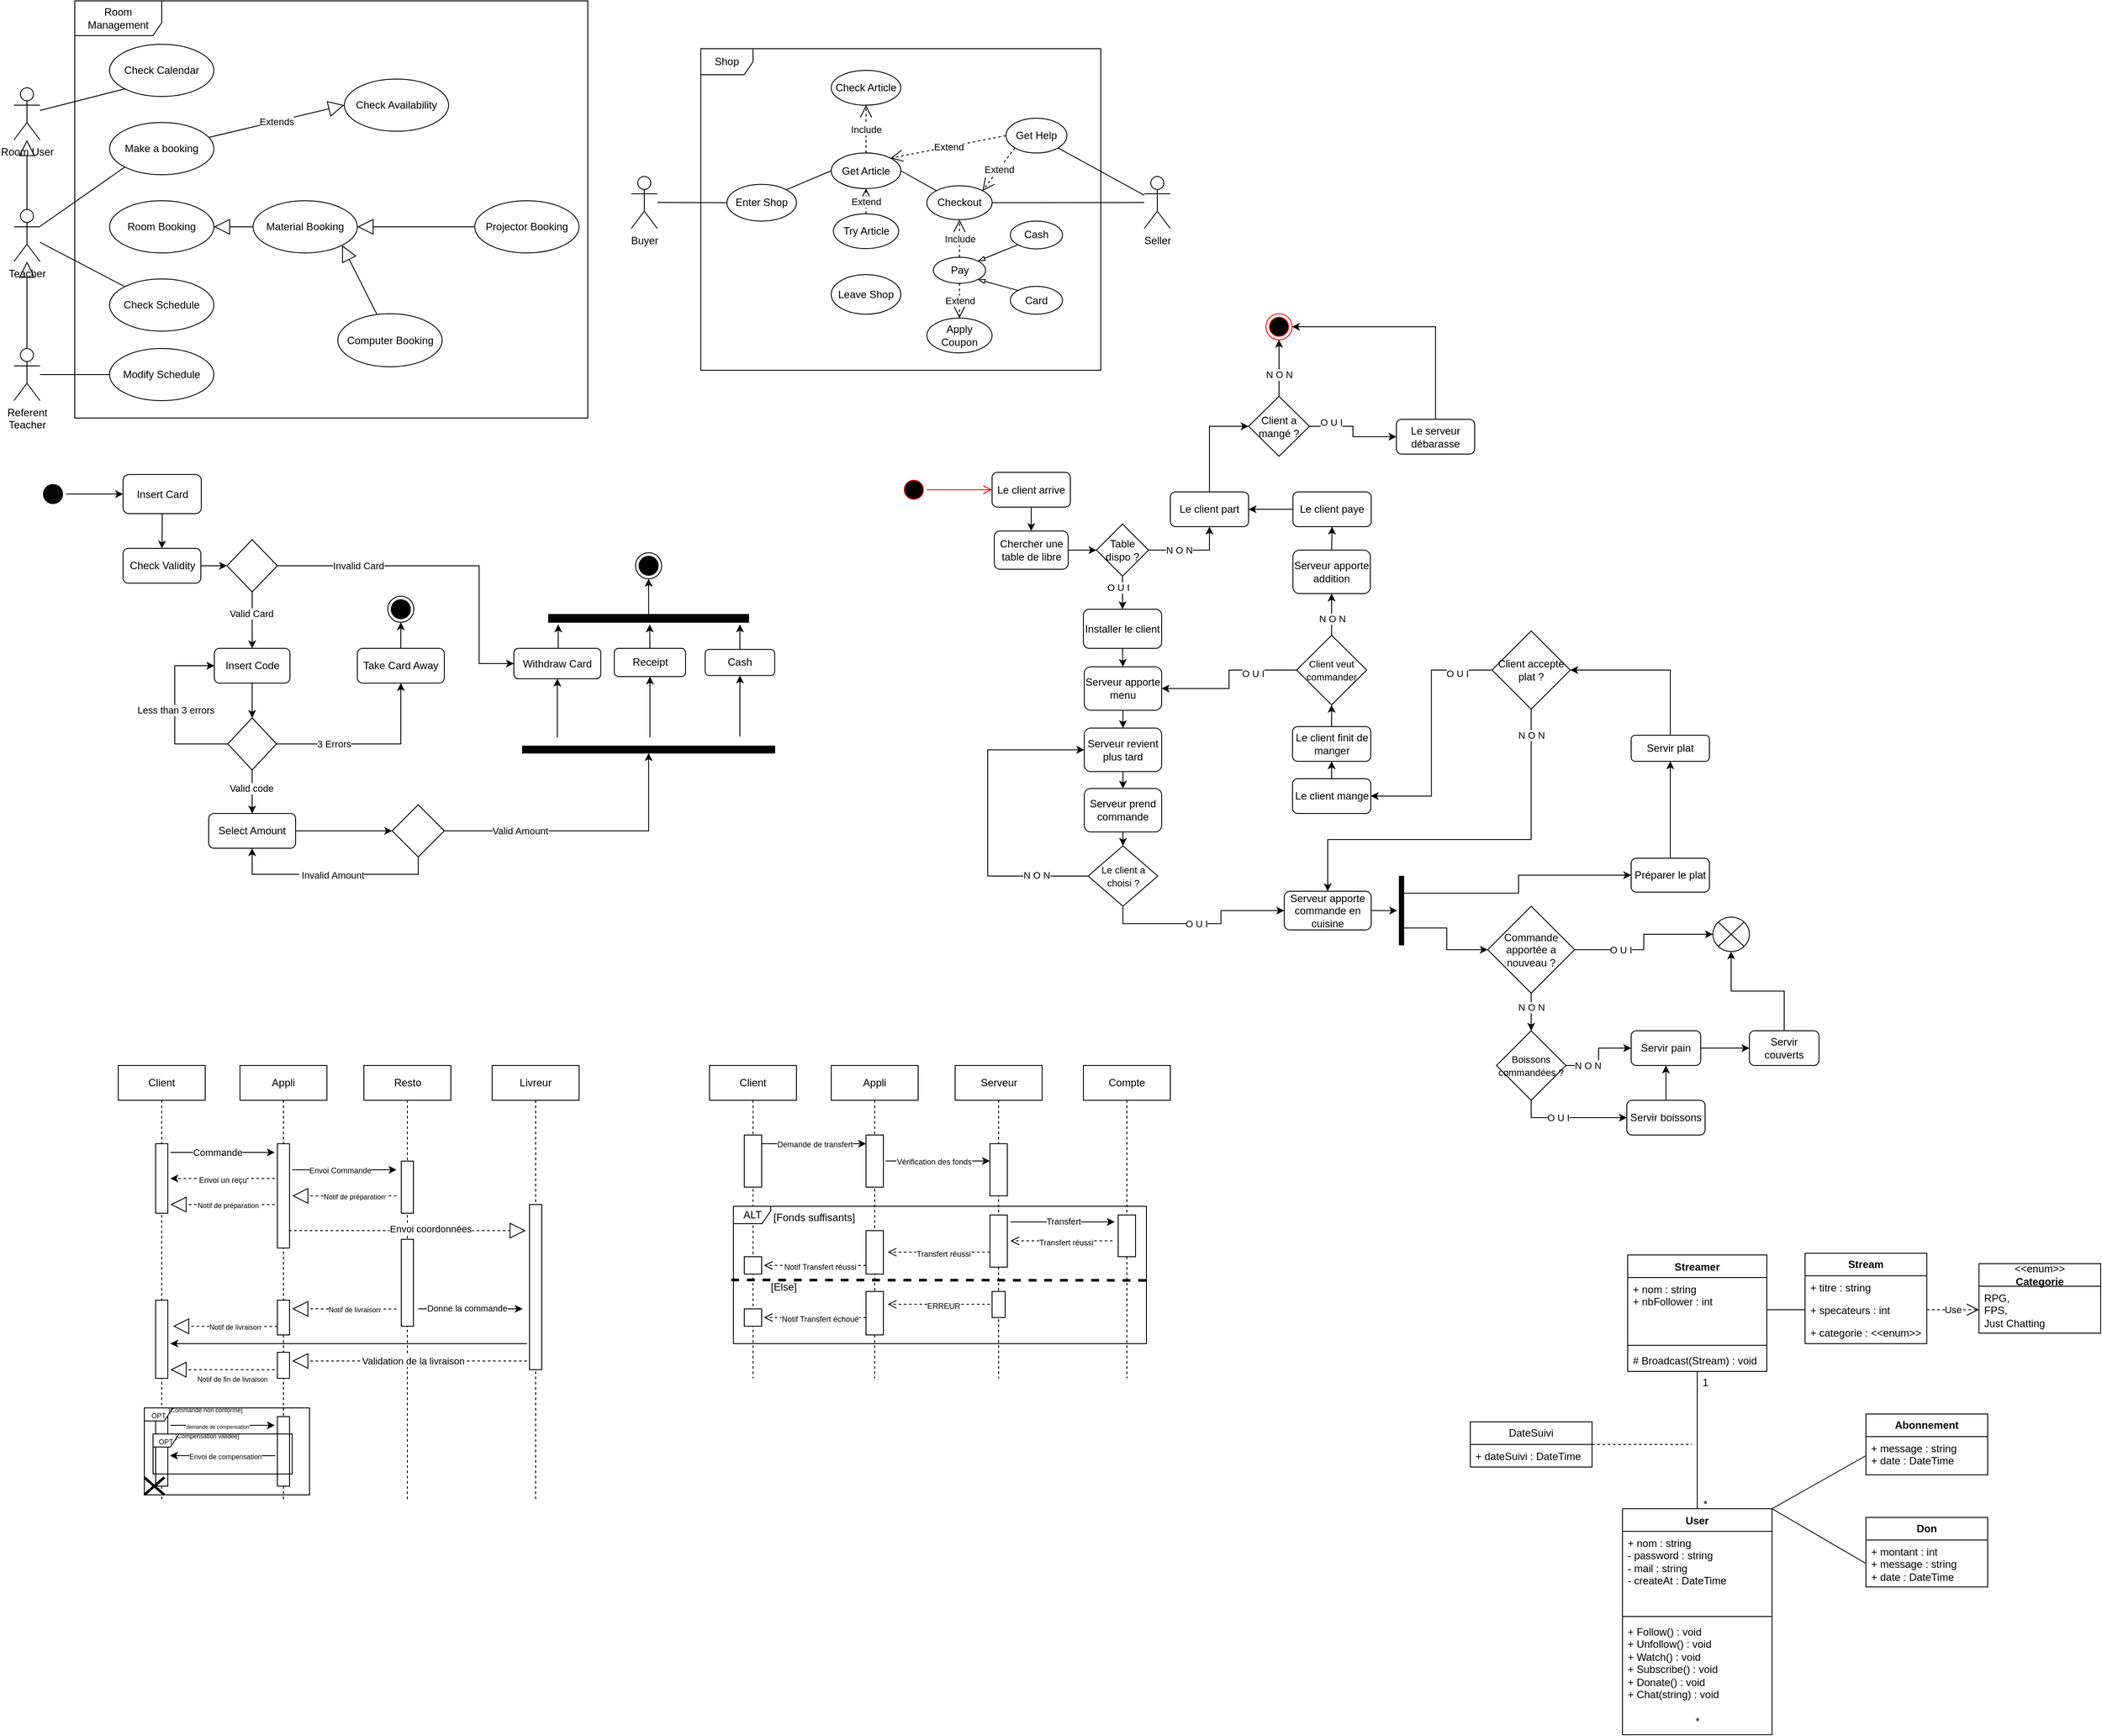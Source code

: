 <mxfile version="26.0.4">
  <diagram name="Page-1" id="P3bXo_RHbUUpPhnaGpdG">
    <mxGraphModel dx="2228" dy="1186" grid="1" gridSize="10" guides="1" tooltips="1" connect="1" arrows="1" fold="1" page="1" pageScale="1" pageWidth="827" pageHeight="1169" math="0" shadow="0">
      <root>
        <mxCell id="0" />
        <mxCell id="1" parent="0" />
        <mxCell id="EWQpES6vW6ylXDw8_2VV-62" value="Make a booking" style="ellipse;whiteSpace=wrap;html=1;" parent="1" vertex="1">
          <mxGeometry x="140" y="275" width="120" height="60" as="geometry" />
        </mxCell>
        <mxCell id="EWQpES6vW6ylXDw8_2VV-63" value="Check Availability" style="ellipse;whiteSpace=wrap;html=1;" parent="1" vertex="1">
          <mxGeometry x="410" y="225" width="120" height="60" as="geometry" />
        </mxCell>
        <mxCell id="EWQpES6vW6ylXDw8_2VV-64" value="Material Booking" style="ellipse;whiteSpace=wrap;html=1;" parent="1" vertex="1">
          <mxGeometry x="305" y="365" width="120" height="60" as="geometry" />
        </mxCell>
        <mxCell id="EWQpES6vW6ylXDw8_2VV-65" value="Projector Booking" style="ellipse;whiteSpace=wrap;html=1;" parent="1" vertex="1">
          <mxGeometry x="560" y="365" width="120" height="60" as="geometry" />
        </mxCell>
        <mxCell id="EWQpES6vW6ylXDw8_2VV-66" value="Computer Booking" style="ellipse;whiteSpace=wrap;html=1;" parent="1" vertex="1">
          <mxGeometry x="402.5" y="495" width="120" height="61" as="geometry" />
        </mxCell>
        <mxCell id="EWQpES6vW6ylXDw8_2VV-67" value="Teacher" style="shape=umlActor;verticalLabelPosition=bottom;verticalAlign=top;html=1;" parent="1" vertex="1">
          <mxGeometry x="30" y="375" width="30" height="60" as="geometry" />
        </mxCell>
        <mxCell id="EWQpES6vW6ylXDw8_2VV-68" value="Room User" style="shape=umlActor;verticalLabelPosition=bottom;verticalAlign=top;html=1;" parent="1" vertex="1">
          <mxGeometry x="30" y="235" width="30" height="60" as="geometry" />
        </mxCell>
        <mxCell id="EWQpES6vW6ylXDw8_2VV-69" value="Check Calendar" style="ellipse;whiteSpace=wrap;html=1;" parent="1" vertex="1">
          <mxGeometry x="140" y="185" width="120" height="60" as="geometry" />
        </mxCell>
        <mxCell id="EWQpES6vW6ylXDw8_2VV-73" value="" style="endArrow=none;html=1;rounded=0;entryX=0;entryY=1;entryDx=0;entryDy=0;" parent="1" source="EWQpES6vW6ylXDw8_2VV-68" target="EWQpES6vW6ylXDw8_2VV-69" edge="1">
          <mxGeometry width="50" height="50" relative="1" as="geometry">
            <mxPoint x="70" y="225" as="sourcePoint" />
            <mxPoint x="150" y="125" as="targetPoint" />
          </mxGeometry>
        </mxCell>
        <mxCell id="EWQpES6vW6ylXDw8_2VV-75" value="" style="endArrow=none;html=1;rounded=0;entryX=0;entryY=1;entryDx=0;entryDy=0;" parent="1" source="EWQpES6vW6ylXDw8_2VV-67" target="EWQpES6vW6ylXDw8_2VV-62" edge="1">
          <mxGeometry width="50" height="50" relative="1" as="geometry">
            <mxPoint x="360" y="235" as="sourcePoint" />
            <mxPoint x="410" y="185" as="targetPoint" />
          </mxGeometry>
        </mxCell>
        <mxCell id="EWQpES6vW6ylXDw8_2VV-78" value="Check Schedule" style="ellipse;whiteSpace=wrap;html=1;" parent="1" vertex="1">
          <mxGeometry x="140" y="455" width="120" height="60" as="geometry" />
        </mxCell>
        <mxCell id="EWQpES6vW6ylXDw8_2VV-79" value="Room Booking" style="ellipse;whiteSpace=wrap;html=1;" parent="1" vertex="1">
          <mxGeometry x="140" y="365" width="120" height="60" as="geometry" />
        </mxCell>
        <mxCell id="EWQpES6vW6ylXDw8_2VV-81" value="" style="endArrow=none;html=1;rounded=0;exitX=0;exitY=0;exitDx=0;exitDy=0;" parent="1" source="EWQpES6vW6ylXDw8_2VV-78" target="EWQpES6vW6ylXDw8_2VV-67" edge="1">
          <mxGeometry width="50" height="50" relative="1" as="geometry">
            <mxPoint y="515" as="sourcePoint" />
            <mxPoint x="120" y="385" as="targetPoint" />
          </mxGeometry>
        </mxCell>
        <mxCell id="EWQpES6vW6ylXDw8_2VV-82" value="&lt;div&gt;Referent&lt;/div&gt;&lt;div&gt;Teacher&lt;br&gt;&lt;/div&gt;" style="shape=umlActor;verticalLabelPosition=bottom;verticalAlign=top;html=1;" parent="1" vertex="1">
          <mxGeometry x="30" y="535" width="30" height="60" as="geometry" />
        </mxCell>
        <mxCell id="EWQpES6vW6ylXDw8_2VV-87" value="Modify Schedule" style="ellipse;whiteSpace=wrap;html=1;" parent="1" vertex="1">
          <mxGeometry x="140" y="535" width="120" height="60" as="geometry" />
        </mxCell>
        <mxCell id="EWQpES6vW6ylXDw8_2VV-89" value="Extends" style="endArrow=block;endSize=16;endFill=0;html=1;rounded=0;entryX=0;entryY=0.5;entryDx=0;entryDy=0;" parent="1" source="EWQpES6vW6ylXDw8_2VV-62" target="EWQpES6vW6ylXDw8_2VV-63" edge="1">
          <mxGeometry width="160" relative="1" as="geometry">
            <mxPoint x="210" y="225" as="sourcePoint" />
            <mxPoint x="370" y="225" as="targetPoint" />
          </mxGeometry>
        </mxCell>
        <mxCell id="EWQpES6vW6ylXDw8_2VV-97" value="" style="endArrow=block;endSize=16;endFill=0;html=1;rounded=0;exitX=0.5;exitY=0;exitDx=0;exitDy=0;exitPerimeter=0;" parent="1" source="EWQpES6vW6ylXDw8_2VV-82" target="EWQpES6vW6ylXDw8_2VV-67" edge="1">
          <mxGeometry width="160" relative="1" as="geometry">
            <mxPoint x="475" y="324" as="sourcePoint" />
            <mxPoint x="738" y="205" as="targetPoint" />
          </mxGeometry>
        </mxCell>
        <mxCell id="EWQpES6vW6ylXDw8_2VV-99" value="" style="endArrow=block;endSize=16;endFill=0;html=1;rounded=0;entryX=1;entryY=0.5;entryDx=0;entryDy=0;exitX=0;exitY=0.5;exitDx=0;exitDy=0;" parent="1" source="EWQpES6vW6ylXDw8_2VV-64" target="EWQpES6vW6ylXDw8_2VV-79" edge="1">
          <mxGeometry width="160" relative="1" as="geometry">
            <mxPoint x="485" y="334" as="sourcePoint" />
            <mxPoint x="748" y="215" as="targetPoint" />
          </mxGeometry>
        </mxCell>
        <mxCell id="EWQpES6vW6ylXDw8_2VV-100" value="" style="endArrow=block;endSize=16;endFill=0;html=1;rounded=0;entryX=1;entryY=0.5;entryDx=0;entryDy=0;exitX=0;exitY=0.5;exitDx=0;exitDy=0;" parent="1" source="EWQpES6vW6ylXDw8_2VV-65" target="EWQpES6vW6ylXDw8_2VV-64" edge="1">
          <mxGeometry width="160" relative="1" as="geometry">
            <mxPoint x="485" y="334" as="sourcePoint" />
            <mxPoint x="748" y="215" as="targetPoint" />
          </mxGeometry>
        </mxCell>
        <mxCell id="EWQpES6vW6ylXDw8_2VV-101" value="" style="endArrow=block;endSize=16;endFill=0;html=1;rounded=0;entryX=1;entryY=1;entryDx=0;entryDy=0;" parent="1" source="EWQpES6vW6ylXDw8_2VV-66" target="EWQpES6vW6ylXDw8_2VV-64" edge="1">
          <mxGeometry width="160" relative="1" as="geometry">
            <mxPoint x="485" y="334" as="sourcePoint" />
            <mxPoint x="748" y="215" as="targetPoint" />
          </mxGeometry>
        </mxCell>
        <mxCell id="EWQpES6vW6ylXDw8_2VV-102" value="" style="endArrow=none;html=1;rounded=0;entryX=0;entryY=0.5;entryDx=0;entryDy=0;" parent="1" source="EWQpES6vW6ylXDw8_2VV-82" target="EWQpES6vW6ylXDw8_2VV-87" edge="1">
          <mxGeometry width="50" height="50" relative="1" as="geometry">
            <mxPoint x="120" y="665" as="sourcePoint" />
            <mxPoint x="170" y="615" as="targetPoint" />
          </mxGeometry>
        </mxCell>
        <mxCell id="EWQpES6vW6ylXDw8_2VV-103" value="" style="endArrow=block;endSize=16;endFill=0;html=1;rounded=0;exitX=0.5;exitY=0;exitDx=0;exitDy=0;exitPerimeter=0;" parent="1" source="EWQpES6vW6ylXDw8_2VV-67" target="EWQpES6vW6ylXDw8_2VV-68" edge="1">
          <mxGeometry width="160" relative="1" as="geometry">
            <mxPoint x="485" y="334" as="sourcePoint" />
            <mxPoint x="530" y="225" as="targetPoint" />
          </mxGeometry>
        </mxCell>
        <mxCell id="EWQpES6vW6ylXDw8_2VV-104" value="Shop" style="shape=umlFrame;whiteSpace=wrap;html=1;pointerEvents=0;" parent="1" vertex="1">
          <mxGeometry x="820" y="190" width="460" height="370" as="geometry" />
        </mxCell>
        <mxCell id="EWQpES6vW6ylXDw8_2VV-105" value="&lt;div&gt;Buyer&lt;/div&gt;" style="shape=umlActor;verticalLabelPosition=bottom;verticalAlign=top;html=1;" parent="1" vertex="1">
          <mxGeometry x="740" y="336.99" width="30" height="60" as="geometry" />
        </mxCell>
        <mxCell id="EWQpES6vW6ylXDw8_2VV-106" value="Seller" style="shape=umlActor;verticalLabelPosition=bottom;verticalAlign=top;html=1;" parent="1" vertex="1">
          <mxGeometry x="1330" y="336.99" width="30" height="60" as="geometry" />
        </mxCell>
        <mxCell id="EWQpES6vW6ylXDw8_2VV-107" value="Checkout" style="ellipse;whiteSpace=wrap;html=1;" parent="1" vertex="1">
          <mxGeometry x="1080" y="347.75" width="75" height="39" as="geometry" />
        </mxCell>
        <mxCell id="EWQpES6vW6ylXDw8_2VV-109" value="Include" style="endArrow=open;endSize=12;dashed=1;html=1;rounded=0;entryX=0.5;entryY=1;entryDx=0;entryDy=0;" parent="1" source="EWQpES6vW6ylXDw8_2VV-110" target="EWQpES6vW6ylXDw8_2VV-107" edge="1">
          <mxGeometry width="160" relative="1" as="geometry">
            <mxPoint x="1015" y="440" as="sourcePoint" />
            <mxPoint x="1175" y="440" as="targetPoint" />
          </mxGeometry>
        </mxCell>
        <mxCell id="EWQpES6vW6ylXDw8_2VV-110" value="Pay" style="ellipse;whiteSpace=wrap;html=1;" parent="1" vertex="1">
          <mxGeometry x="1087.5" y="430" width="60" height="30" as="geometry" />
        </mxCell>
        <mxCell id="EWQpES6vW6ylXDw8_2VV-111" value="Get Help" style="ellipse;whiteSpace=wrap;html=1;" parent="1" vertex="1">
          <mxGeometry x="1171" y="270" width="70" height="40" as="geometry" />
        </mxCell>
        <mxCell id="EWQpES6vW6ylXDw8_2VV-112" value="Extend" style="endArrow=open;endSize=12;dashed=1;html=1;rounded=0;exitX=0;exitY=1;exitDx=0;exitDy=0;entryX=1;entryY=0;entryDx=0;entryDy=0;" parent="1" source="EWQpES6vW6ylXDw8_2VV-111" target="EWQpES6vW6ylXDw8_2VV-107" edge="1">
          <mxGeometry width="160" relative="1" as="geometry">
            <mxPoint x="1137.5" y="290.0" as="sourcePoint" />
            <mxPoint x="1125" y="300" as="targetPoint" />
          </mxGeometry>
        </mxCell>
        <mxCell id="EWQpES6vW6ylXDw8_2VV-113" value="Apply Coupon" style="ellipse;whiteSpace=wrap;html=1;" parent="1" vertex="1">
          <mxGeometry x="1080" y="500" width="75" height="40" as="geometry" />
        </mxCell>
        <mxCell id="EWQpES6vW6ylXDw8_2VV-114" value="Extend" style="endArrow=open;endSize=12;dashed=1;html=1;rounded=0;exitX=0.5;exitY=1;exitDx=0;exitDy=0;entryX=0.5;entryY=0;entryDx=0;entryDy=0;" parent="1" source="EWQpES6vW6ylXDw8_2VV-110" target="EWQpES6vW6ylXDw8_2VV-113" edge="1">
          <mxGeometry width="160" relative="1" as="geometry">
            <mxPoint x="975" y="450" as="sourcePoint" />
            <mxPoint x="1135" y="450" as="targetPoint" />
          </mxGeometry>
        </mxCell>
        <mxCell id="EWQpES6vW6ylXDw8_2VV-115" value="Get Article" style="ellipse;whiteSpace=wrap;html=1;" parent="1" vertex="1">
          <mxGeometry x="970" y="310" width="80" height="41" as="geometry" />
        </mxCell>
        <mxCell id="EWQpES6vW6ylXDw8_2VV-116" value="Check Article" style="ellipse;whiteSpace=wrap;html=1;" parent="1" vertex="1">
          <mxGeometry x="970" y="215" width="80" height="40" as="geometry" />
        </mxCell>
        <mxCell id="EWQpES6vW6ylXDw8_2VV-117" value="Try Article" style="ellipse;whiteSpace=wrap;html=1;" parent="1" vertex="1">
          <mxGeometry x="972.5" y="380" width="75" height="40" as="geometry" />
        </mxCell>
        <mxCell id="EWQpES6vW6ylXDw8_2VV-118" value="Enter Shop" style="ellipse;whiteSpace=wrap;html=1;" parent="1" vertex="1">
          <mxGeometry x="850" y="346.12" width="80" height="42.25" as="geometry" />
        </mxCell>
        <mxCell id="EWQpES6vW6ylXDw8_2VV-119" value="Extend" style="endArrow=open;endSize=12;dashed=1;html=1;rounded=0;entryX=0.5;entryY=1;entryDx=0;entryDy=0;exitX=0.5;exitY=0;exitDx=0;exitDy=0;" parent="1" source="EWQpES6vW6ylXDw8_2VV-117" target="EWQpES6vW6ylXDw8_2VV-115" edge="1">
          <mxGeometry width="160" relative="1" as="geometry">
            <mxPoint x="1020" y="520" as="sourcePoint" />
            <mxPoint x="1180" y="520" as="targetPoint" />
          </mxGeometry>
        </mxCell>
        <mxCell id="EWQpES6vW6ylXDw8_2VV-120" value="" style="endArrow=none;html=1;rounded=0;entryX=1;entryY=0.5;entryDx=0;entryDy=0;exitX=0;exitY=0;exitDx=0;exitDy=0;" parent="1" source="EWQpES6vW6ylXDw8_2VV-107" target="EWQpES6vW6ylXDw8_2VV-115" edge="1">
          <mxGeometry width="50" height="50" relative="1" as="geometry">
            <mxPoint x="1060" y="440" as="sourcePoint" />
            <mxPoint x="1110" y="390" as="targetPoint" />
          </mxGeometry>
        </mxCell>
        <mxCell id="EWQpES6vW6ylXDw8_2VV-121" value="Include" style="endArrow=open;endSize=12;dashed=1;html=1;rounded=0;exitX=0.5;exitY=0;exitDx=0;exitDy=0;entryX=0.5;entryY=1;entryDx=0;entryDy=0;" parent="1" source="EWQpES6vW6ylXDw8_2VV-115" target="EWQpES6vW6ylXDw8_2VV-116" edge="1">
          <mxGeometry width="160" relative="1" as="geometry">
            <mxPoint x="970" y="320" as="sourcePoint" />
            <mxPoint x="1130" y="320" as="targetPoint" />
          </mxGeometry>
        </mxCell>
        <mxCell id="EWQpES6vW6ylXDw8_2VV-122" value="" style="endArrow=none;html=1;rounded=0;exitX=1;exitY=0.5;exitDx=0;exitDy=0;" parent="1" source="EWQpES6vW6ylXDw8_2VV-107" target="EWQpES6vW6ylXDw8_2VV-106" edge="1">
          <mxGeometry width="50" height="50" relative="1" as="geometry">
            <mxPoint x="1350" y="450" as="sourcePoint" />
            <mxPoint x="1440" y="400" as="targetPoint" />
          </mxGeometry>
        </mxCell>
        <mxCell id="EWQpES6vW6ylXDw8_2VV-123" value="" style="endArrow=none;html=1;rounded=0;entryX=0;entryY=0.5;entryDx=0;entryDy=0;" parent="1" source="EWQpES6vW6ylXDw8_2VV-105" target="EWQpES6vW6ylXDw8_2VV-118" edge="1">
          <mxGeometry width="50" height="50" relative="1" as="geometry">
            <mxPoint x="790" y="390" as="sourcePoint" />
            <mxPoint x="780" y="410" as="targetPoint" />
          </mxGeometry>
        </mxCell>
        <mxCell id="EWQpES6vW6ylXDw8_2VV-124" value="Leave Shop" style="ellipse;whiteSpace=wrap;html=1;" parent="1" vertex="1">
          <mxGeometry x="970" y="450" width="80" height="45.5" as="geometry" />
        </mxCell>
        <mxCell id="EWQpES6vW6ylXDw8_2VV-126" value="" style="endArrow=none;html=1;rounded=0;exitX=1;exitY=0;exitDx=0;exitDy=0;entryX=0;entryY=0.5;entryDx=0;entryDy=0;" parent="1" source="EWQpES6vW6ylXDw8_2VV-118" target="EWQpES6vW6ylXDw8_2VV-115" edge="1">
          <mxGeometry width="50" height="50" relative="1" as="geometry">
            <mxPoint x="870" y="300" as="sourcePoint" />
            <mxPoint x="920" y="250" as="targetPoint" />
          </mxGeometry>
        </mxCell>
        <mxCell id="EWQpES6vW6ylXDw8_2VV-133" style="rounded=0;orthogonalLoop=1;jettySize=auto;html=1;exitX=0;exitY=1;exitDx=0;exitDy=0;entryX=1;entryY=0;entryDx=0;entryDy=0;endArrow=blockThin;endFill=0;" parent="1" source="EWQpES6vW6ylXDw8_2VV-130" target="EWQpES6vW6ylXDw8_2VV-110" edge="1">
          <mxGeometry relative="1" as="geometry" />
        </mxCell>
        <mxCell id="EWQpES6vW6ylXDw8_2VV-130" value="&lt;div&gt;Cash&lt;/div&gt;" style="ellipse;whiteSpace=wrap;html=1;" parent="1" vertex="1">
          <mxGeometry x="1176" y="388.37" width="60" height="32" as="geometry" />
        </mxCell>
        <mxCell id="EWQpES6vW6ylXDw8_2VV-134" style="rounded=0;orthogonalLoop=1;jettySize=auto;html=1;exitX=0;exitY=0;exitDx=0;exitDy=0;entryX=1;entryY=1;entryDx=0;entryDy=0;endArrow=blockThin;endFill=0;" parent="1" source="EWQpES6vW6ylXDw8_2VV-131" target="EWQpES6vW6ylXDw8_2VV-110" edge="1">
          <mxGeometry relative="1" as="geometry" />
        </mxCell>
        <mxCell id="EWQpES6vW6ylXDw8_2VV-131" value="Card" style="ellipse;whiteSpace=wrap;html=1;" parent="1" vertex="1">
          <mxGeometry x="1176" y="463.5" width="60" height="32" as="geometry" />
        </mxCell>
        <mxCell id="EWQpES6vW6ylXDw8_2VV-135" value="&lt;div&gt;Extend&lt;/div&gt;" style="endArrow=open;endSize=12;dashed=1;html=1;rounded=0;entryX=1;entryY=0;entryDx=0;entryDy=0;exitX=0;exitY=0.5;exitDx=0;exitDy=0;" parent="1" source="EWQpES6vW6ylXDw8_2VV-111" target="EWQpES6vW6ylXDw8_2VV-115" edge="1">
          <mxGeometry width="160" relative="1" as="geometry">
            <mxPoint x="1080" y="230" as="sourcePoint" />
            <mxPoint x="1240" y="230" as="targetPoint" />
          </mxGeometry>
        </mxCell>
        <mxCell id="EWQpES6vW6ylXDw8_2VV-136" value="" style="endArrow=none;html=1;rounded=0;exitX=1;exitY=1;exitDx=0;exitDy=0;" parent="1" source="EWQpES6vW6ylXDw8_2VV-111" target="EWQpES6vW6ylXDw8_2VV-106" edge="1">
          <mxGeometry width="50" height="50" relative="1" as="geometry">
            <mxPoint x="1280" y="330" as="sourcePoint" />
            <mxPoint x="1330" y="280" as="targetPoint" />
          </mxGeometry>
        </mxCell>
        <mxCell id="4FJhjYi-qu3h1jDOD_FH-1" value="&lt;div&gt;Room&lt;/div&gt;&lt;div&gt;Management&lt;/div&gt;" style="shape=umlFrame;whiteSpace=wrap;html=1;pointerEvents=0;width=100;height=40;" parent="1" vertex="1">
          <mxGeometry x="100" y="135" width="590" height="480" as="geometry" />
        </mxCell>
        <mxCell id="4FJhjYi-qu3h1jDOD_FH-36" style="edgeStyle=orthogonalEdgeStyle;rounded=0;orthogonalLoop=1;jettySize=auto;html=1;exitX=1;exitY=0.5;exitDx=0;exitDy=0;entryX=0;entryY=0.5;entryDx=0;entryDy=0;" parent="1" source="4FJhjYi-qu3h1jDOD_FH-2" target="4FJhjYi-qu3h1jDOD_FH-4" edge="1">
          <mxGeometry relative="1" as="geometry" />
        </mxCell>
        <mxCell id="4FJhjYi-qu3h1jDOD_FH-2" value="" style="ellipse;html=1;shape=startState;fillColor=#080808;strokeColor=default;" parent="1" vertex="1">
          <mxGeometry x="60" y="687.5" width="30" height="30" as="geometry" />
        </mxCell>
        <mxCell id="4FJhjYi-qu3h1jDOD_FH-8" style="edgeStyle=orthogonalEdgeStyle;rounded=0;orthogonalLoop=1;jettySize=auto;html=1;exitX=0.5;exitY=1;exitDx=0;exitDy=0;entryX=0.5;entryY=0;entryDx=0;entryDy=0;" parent="1" source="4FJhjYi-qu3h1jDOD_FH-4" target="4FJhjYi-qu3h1jDOD_FH-9" edge="1">
          <mxGeometry relative="1" as="geometry" />
        </mxCell>
        <mxCell id="4FJhjYi-qu3h1jDOD_FH-4" value="Insert Card" style="rounded=1;whiteSpace=wrap;html=1;" parent="1" vertex="1">
          <mxGeometry x="155.5" y="680" width="90" height="45" as="geometry" />
        </mxCell>
        <mxCell id="4FJhjYi-qu3h1jDOD_FH-11" style="edgeStyle=orthogonalEdgeStyle;rounded=0;orthogonalLoop=1;jettySize=auto;html=1;exitX=0.5;exitY=1;exitDx=0;exitDy=0;entryX=0.5;entryY=0;entryDx=0;entryDy=0;" parent="1" source="4FJhjYi-qu3h1jDOD_FH-5" target="4FJhjYi-qu3h1jDOD_FH-12" edge="1">
          <mxGeometry relative="1" as="geometry">
            <mxPoint x="304" y="880" as="targetPoint" />
          </mxGeometry>
        </mxCell>
        <mxCell id="4FJhjYi-qu3h1jDOD_FH-55" value="Valid Card" style="edgeLabel;html=1;align=center;verticalAlign=middle;resizable=0;points=[];" parent="4FJhjYi-qu3h1jDOD_FH-11" vertex="1" connectable="0">
          <mxGeometry x="-0.241" y="-1" relative="1" as="geometry">
            <mxPoint as="offset" />
          </mxGeometry>
        </mxCell>
        <mxCell id="4FJhjYi-qu3h1jDOD_FH-14" style="edgeStyle=orthogonalEdgeStyle;rounded=0;orthogonalLoop=1;jettySize=auto;html=1;exitX=1;exitY=0.5;exitDx=0;exitDy=0;entryX=0;entryY=0.5;entryDx=0;entryDy=0;" parent="1" source="4FJhjYi-qu3h1jDOD_FH-5" target="4FJhjYi-qu3h1jDOD_FH-6" edge="1">
          <mxGeometry relative="1" as="geometry">
            <Array as="points">
              <mxPoint x="565" y="785" />
              <mxPoint x="565" y="898" />
            </Array>
          </mxGeometry>
        </mxCell>
        <mxCell id="4FJhjYi-qu3h1jDOD_FH-56" value="Invalid Card" style="edgeLabel;html=1;align=center;verticalAlign=middle;resizable=0;points=[];" parent="4FJhjYi-qu3h1jDOD_FH-14" vertex="1" connectable="0">
          <mxGeometry x="-0.543" y="-1" relative="1" as="geometry">
            <mxPoint x="5" y="-1" as="offset" />
          </mxGeometry>
        </mxCell>
        <mxCell id="4FJhjYi-qu3h1jDOD_FH-5" value="" style="rhombus;whiteSpace=wrap;html=1;" parent="1" vertex="1">
          <mxGeometry x="275" y="755" width="58" height="60" as="geometry" />
        </mxCell>
        <mxCell id="4FJhjYi-qu3h1jDOD_FH-34" style="edgeStyle=orthogonalEdgeStyle;rounded=0;orthogonalLoop=1;jettySize=auto;html=1;exitX=0.5;exitY=0;exitDx=0;exitDy=0;entryX=0.5;entryY=1;entryDx=0;entryDy=0;entryPerimeter=0;" parent="1" source="4FJhjYi-qu3h1jDOD_FH-39" edge="1">
          <mxGeometry relative="1" as="geometry">
            <mxPoint x="760.0" y="800" as="targetPoint" />
          </mxGeometry>
        </mxCell>
        <mxCell id="4FJhjYi-qu3h1jDOD_FH-6" value="Withdraw Card" style="rounded=1;whiteSpace=wrap;html=1;" parent="1" vertex="1">
          <mxGeometry x="605" y="880" width="100" height="35" as="geometry" />
        </mxCell>
        <mxCell id="4FJhjYi-qu3h1jDOD_FH-37" style="edgeStyle=orthogonalEdgeStyle;rounded=0;orthogonalLoop=1;jettySize=auto;html=1;exitX=0.5;exitY=0;exitDx=0;exitDy=0;entryX=0.5;entryY=1;entryDx=0;entryDy=0;" parent="1" source="4FJhjYi-qu3h1jDOD_FH-7" target="4FJhjYi-qu3h1jDOD_FH-35" edge="1">
          <mxGeometry relative="1" as="geometry" />
        </mxCell>
        <mxCell id="4FJhjYi-qu3h1jDOD_FH-7" value="Take Card Away" style="rounded=1;whiteSpace=wrap;html=1;" parent="1" vertex="1">
          <mxGeometry x="425" y="880" width="100" height="40" as="geometry" />
        </mxCell>
        <mxCell id="4FJhjYi-qu3h1jDOD_FH-10" style="edgeStyle=orthogonalEdgeStyle;rounded=0;orthogonalLoop=1;jettySize=auto;html=1;exitX=1;exitY=0.5;exitDx=0;exitDy=0;entryX=0;entryY=0.5;entryDx=0;entryDy=0;" parent="1" source="4FJhjYi-qu3h1jDOD_FH-9" target="4FJhjYi-qu3h1jDOD_FH-5" edge="1">
          <mxGeometry relative="1" as="geometry" />
        </mxCell>
        <mxCell id="4FJhjYi-qu3h1jDOD_FH-9" value="Check Validity" style="rounded=1;whiteSpace=wrap;html=1;" parent="1" vertex="1">
          <mxGeometry x="155.5" y="765" width="89.5" height="40" as="geometry" />
        </mxCell>
        <mxCell id="4FJhjYi-qu3h1jDOD_FH-12" value="Insert Code" style="rounded=1;whiteSpace=wrap;html=1;" parent="1" vertex="1">
          <mxGeometry x="260.5" y="880" width="87" height="40" as="geometry" />
        </mxCell>
        <mxCell id="4FJhjYi-qu3h1jDOD_FH-18" style="edgeStyle=orthogonalEdgeStyle;rounded=0;orthogonalLoop=1;jettySize=auto;html=1;exitX=0;exitY=0.5;exitDx=0;exitDy=0;entryX=0;entryY=0.5;entryDx=0;entryDy=0;" parent="1" source="4FJhjYi-qu3h1jDOD_FH-17" target="4FJhjYi-qu3h1jDOD_FH-12" edge="1">
          <mxGeometry relative="1" as="geometry">
            <mxPoint x="225" y="950" as="targetPoint" />
            <Array as="points">
              <mxPoint x="215" y="990" />
              <mxPoint x="215" y="900" />
            </Array>
          </mxGeometry>
        </mxCell>
        <mxCell id="4FJhjYi-qu3h1jDOD_FH-20" value="Less than 3 errors" style="edgeLabel;html=1;align=center;verticalAlign=middle;resizable=0;points=[];" parent="4FJhjYi-qu3h1jDOD_FH-18" vertex="1" connectable="0">
          <mxGeometry x="-0.113" y="-1" relative="1" as="geometry">
            <mxPoint y="-13" as="offset" />
          </mxGeometry>
        </mxCell>
        <mxCell id="4FJhjYi-qu3h1jDOD_FH-19" style="edgeStyle=orthogonalEdgeStyle;rounded=0;orthogonalLoop=1;jettySize=auto;html=1;exitX=1;exitY=0.5;exitDx=0;exitDy=0;entryX=0.5;entryY=1;entryDx=0;entryDy=0;" parent="1" source="4FJhjYi-qu3h1jDOD_FH-17" target="4FJhjYi-qu3h1jDOD_FH-7" edge="1">
          <mxGeometry relative="1" as="geometry">
            <Array as="points">
              <mxPoint x="475" y="990" />
            </Array>
          </mxGeometry>
        </mxCell>
        <mxCell id="4FJhjYi-qu3h1jDOD_FH-21" value="3 Errors" style="edgeLabel;html=1;align=center;verticalAlign=middle;resizable=0;points=[];" parent="4FJhjYi-qu3h1jDOD_FH-19" vertex="1" connectable="0">
          <mxGeometry x="-0.354" y="-1" relative="1" as="geometry">
            <mxPoint x="-3" y="-1" as="offset" />
          </mxGeometry>
        </mxCell>
        <mxCell id="4FJhjYi-qu3h1jDOD_FH-23" style="edgeStyle=orthogonalEdgeStyle;rounded=0;orthogonalLoop=1;jettySize=auto;html=1;exitX=0.5;exitY=1;exitDx=0;exitDy=0;entryX=0.5;entryY=0;entryDx=0;entryDy=0;" parent="1" source="4FJhjYi-qu3h1jDOD_FH-17" target="4FJhjYi-qu3h1jDOD_FH-22" edge="1">
          <mxGeometry relative="1" as="geometry" />
        </mxCell>
        <mxCell id="4FJhjYi-qu3h1jDOD_FH-24" value="Valid code" style="edgeLabel;html=1;align=center;verticalAlign=middle;resizable=0;points=[];" parent="4FJhjYi-qu3h1jDOD_FH-23" vertex="1" connectable="0">
          <mxGeometry x="-0.177" y="-1" relative="1" as="geometry">
            <mxPoint as="offset" />
          </mxGeometry>
        </mxCell>
        <mxCell id="4FJhjYi-qu3h1jDOD_FH-17" value="" style="rhombus;whiteSpace=wrap;html=1;" parent="1" vertex="1">
          <mxGeometry x="276" y="960" width="56" height="60" as="geometry" />
        </mxCell>
        <mxCell id="4FJhjYi-qu3h1jDOD_FH-28" style="edgeStyle=orthogonalEdgeStyle;rounded=0;orthogonalLoop=1;jettySize=auto;html=1;exitX=1;exitY=0.5;exitDx=0;exitDy=0;entryX=0;entryY=0.5;entryDx=0;entryDy=0;" parent="1" source="4FJhjYi-qu3h1jDOD_FH-22" target="4FJhjYi-qu3h1jDOD_FH-26" edge="1">
          <mxGeometry relative="1" as="geometry" />
        </mxCell>
        <mxCell id="4FJhjYi-qu3h1jDOD_FH-22" value="Select Amount" style="rounded=1;whiteSpace=wrap;html=1;" parent="1" vertex="1">
          <mxGeometry x="254" y="1070" width="100" height="40" as="geometry" />
        </mxCell>
        <mxCell id="4FJhjYi-qu3h1jDOD_FH-29" style="edgeStyle=orthogonalEdgeStyle;rounded=0;orthogonalLoop=1;jettySize=auto;html=1;exitX=0.5;exitY=1;exitDx=0;exitDy=0;entryX=0.5;entryY=1;entryDx=0;entryDy=0;" parent="1" source="4FJhjYi-qu3h1jDOD_FH-26" target="4FJhjYi-qu3h1jDOD_FH-22" edge="1">
          <mxGeometry relative="1" as="geometry" />
        </mxCell>
        <mxCell id="4FJhjYi-qu3h1jDOD_FH-30" value="&amp;nbsp;Invalid Amount " style="edgeLabel;html=1;align=center;verticalAlign=middle;resizable=0;points=[];" parent="4FJhjYi-qu3h1jDOD_FH-29" vertex="1" connectable="0">
          <mxGeometry x="0.087" y="1" relative="1" as="geometry">
            <mxPoint x="11" as="offset" />
          </mxGeometry>
        </mxCell>
        <mxCell id="4FJhjYi-qu3h1jDOD_FH-50" style="edgeStyle=orthogonalEdgeStyle;rounded=0;orthogonalLoop=1;jettySize=auto;html=1;exitX=1;exitY=0.5;exitDx=0;exitDy=0;entryX=0.5;entryY=1;entryDx=0;entryDy=0;" parent="1" source="4FJhjYi-qu3h1jDOD_FH-26" target="4FJhjYi-qu3h1jDOD_FH-46" edge="1">
          <mxGeometry relative="1" as="geometry" />
        </mxCell>
        <mxCell id="4FJhjYi-qu3h1jDOD_FH-51" value="&lt;div&gt;Valid Amount&lt;/div&gt;" style="edgeLabel;html=1;align=center;verticalAlign=middle;resizable=0;points=[];" parent="4FJhjYi-qu3h1jDOD_FH-50" vertex="1" connectable="0">
          <mxGeometry x="-0.594" y="-1" relative="1" as="geometry">
            <mxPoint x="21" y="-1" as="offset" />
          </mxGeometry>
        </mxCell>
        <mxCell id="4FJhjYi-qu3h1jDOD_FH-26" value="" style="rhombus;whiteSpace=wrap;html=1;" parent="1" vertex="1">
          <mxGeometry x="465" y="1060" width="60" height="60" as="geometry" />
        </mxCell>
        <mxCell id="4FJhjYi-qu3h1jDOD_FH-27" style="edgeStyle=orthogonalEdgeStyle;rounded=0;orthogonalLoop=1;jettySize=auto;html=1;exitX=0.5;exitY=1;exitDx=0;exitDy=0;entryX=0.5;entryY=0;entryDx=0;entryDy=0;" parent="1" source="4FJhjYi-qu3h1jDOD_FH-12" target="4FJhjYi-qu3h1jDOD_FH-17" edge="1">
          <mxGeometry relative="1" as="geometry" />
        </mxCell>
        <mxCell id="4FJhjYi-qu3h1jDOD_FH-35" value="" style="ellipse;html=1;shape=endState;fillColor=#000000;strokeColor=default;" parent="1" vertex="1">
          <mxGeometry x="460" y="820" width="30" height="30" as="geometry" />
        </mxCell>
        <mxCell id="4FJhjYi-qu3h1jDOD_FH-39" value="" style="rounded=0;whiteSpace=wrap;html=1;fillColor=#000000;" parent="1" vertex="1">
          <mxGeometry x="645" y="841" width="230" height="9" as="geometry" />
        </mxCell>
        <mxCell id="4FJhjYi-qu3h1jDOD_FH-40" style="edgeStyle=orthogonalEdgeStyle;rounded=0;orthogonalLoop=1;jettySize=auto;html=1;exitX=0.5;exitY=0;exitDx=0;exitDy=0;" parent="1" source="4FJhjYi-qu3h1jDOD_FH-6" edge="1">
          <mxGeometry relative="1" as="geometry">
            <mxPoint x="656" y="852.5" as="targetPoint" />
          </mxGeometry>
        </mxCell>
        <mxCell id="4FJhjYi-qu3h1jDOD_FH-44" style="edgeStyle=orthogonalEdgeStyle;rounded=0;orthogonalLoop=1;jettySize=auto;html=1;exitX=0.5;exitY=0;exitDx=0;exitDy=0;" parent="1" source="4FJhjYi-qu3h1jDOD_FH-41" edge="1">
          <mxGeometry relative="1" as="geometry">
            <mxPoint x="761.206" y="852.5" as="targetPoint" />
          </mxGeometry>
        </mxCell>
        <mxCell id="4FJhjYi-qu3h1jDOD_FH-41" value="Receipt" style="rounded=1;whiteSpace=wrap;html=1;" parent="1" vertex="1">
          <mxGeometry x="720.5" y="880" width="82" height="32.5" as="geometry" />
        </mxCell>
        <mxCell id="4FJhjYi-qu3h1jDOD_FH-43" style="edgeStyle=orthogonalEdgeStyle;rounded=0;orthogonalLoop=1;jettySize=auto;html=1;exitX=0.5;exitY=0;exitDx=0;exitDy=0;" parent="1" source="4FJhjYi-qu3h1jDOD_FH-42" edge="1">
          <mxGeometry relative="1" as="geometry">
            <mxPoint x="865" y="852.5" as="targetPoint" />
          </mxGeometry>
        </mxCell>
        <mxCell id="4FJhjYi-qu3h1jDOD_FH-42" value="&lt;div&gt;Cash&lt;/div&gt;" style="rounded=1;whiteSpace=wrap;html=1;" parent="1" vertex="1">
          <mxGeometry x="825" y="881.25" width="80" height="30" as="geometry" />
        </mxCell>
        <mxCell id="4FJhjYi-qu3h1jDOD_FH-46" value="" style="rounded=0;whiteSpace=wrap;html=1;fillColor=#000000;" parent="1" vertex="1">
          <mxGeometry x="615" y="992.5" width="290" height="8" as="geometry" />
        </mxCell>
        <mxCell id="4FJhjYi-qu3h1jDOD_FH-47" value="" style="endArrow=classic;html=1;rounded=0;entryX=0.5;entryY=1;entryDx=0;entryDy=0;" parent="1" target="4FJhjYi-qu3h1jDOD_FH-6" edge="1">
          <mxGeometry width="50" height="50" relative="1" as="geometry">
            <mxPoint x="655" y="982.5" as="sourcePoint" />
            <mxPoint x="675" y="932.5" as="targetPoint" />
          </mxGeometry>
        </mxCell>
        <mxCell id="4FJhjYi-qu3h1jDOD_FH-48" value="" style="endArrow=classic;html=1;rounded=0;entryX=0.5;entryY=1;entryDx=0;entryDy=0;" parent="1" target="4FJhjYi-qu3h1jDOD_FH-41" edge="1">
          <mxGeometry width="50" height="50" relative="1" as="geometry">
            <mxPoint x="761.5" y="982.5" as="sourcePoint" />
            <mxPoint x="800.5" y="942.5" as="targetPoint" />
          </mxGeometry>
        </mxCell>
        <mxCell id="4FJhjYi-qu3h1jDOD_FH-49" value="" style="endArrow=classic;html=1;rounded=0;entryX=0.5;entryY=1;entryDx=0;entryDy=0;" parent="1" target="4FJhjYi-qu3h1jDOD_FH-42" edge="1">
          <mxGeometry width="50" height="50" relative="1" as="geometry">
            <mxPoint x="865" y="981.5" as="sourcePoint" />
            <mxPoint x="905" y="932.5" as="targetPoint" />
          </mxGeometry>
        </mxCell>
        <mxCell id="4FJhjYi-qu3h1jDOD_FH-54" value="" style="ellipse;html=1;shape=endState;fillColor=#000000;strokeColor=default;" parent="1" vertex="1">
          <mxGeometry x="745" y="770" width="30" height="30" as="geometry" />
        </mxCell>
        <mxCell id="4FJhjYi-qu3h1jDOD_FH-58" value="" style="ellipse;html=1;shape=startState;fillColor=#000000;strokeColor=#ff0000;" parent="1" vertex="1">
          <mxGeometry x="1050" y="682.5" width="30" height="30" as="geometry" />
        </mxCell>
        <mxCell id="4FJhjYi-qu3h1jDOD_FH-59" value="" style="edgeStyle=orthogonalEdgeStyle;html=1;verticalAlign=bottom;endArrow=open;endSize=8;strokeColor=#ff0000;rounded=0;entryX=0;entryY=0.5;entryDx=0;entryDy=0;" parent="1" source="4FJhjYi-qu3h1jDOD_FH-58" target="4FJhjYi-qu3h1jDOD_FH-61" edge="1">
          <mxGeometry relative="1" as="geometry">
            <mxPoint x="1085" y="765" as="targetPoint" />
          </mxGeometry>
        </mxCell>
        <mxCell id="4FJhjYi-qu3h1jDOD_FH-99" style="edgeStyle=orthogonalEdgeStyle;rounded=0;orthogonalLoop=1;jettySize=auto;html=1;exitX=0.5;exitY=0;exitDx=0;exitDy=0;entryX=0;entryY=0.5;entryDx=0;entryDy=0;" parent="1" source="4FJhjYi-qu3h1jDOD_FH-60" target="4FJhjYi-qu3h1jDOD_FH-98" edge="1">
          <mxGeometry relative="1" as="geometry" />
        </mxCell>
        <mxCell id="4FJhjYi-qu3h1jDOD_FH-60" value="Le client part" style="rounded=1;whiteSpace=wrap;html=1;" parent="1" vertex="1">
          <mxGeometry x="1360" y="700" width="90" height="40" as="geometry" />
        </mxCell>
        <mxCell id="4FJhjYi-qu3h1jDOD_FH-69" style="edgeStyle=orthogonalEdgeStyle;rounded=0;orthogonalLoop=1;jettySize=auto;html=1;exitX=0.5;exitY=1;exitDx=0;exitDy=0;entryX=0.5;entryY=0;entryDx=0;entryDy=0;" parent="1" source="4FJhjYi-qu3h1jDOD_FH-61" target="4FJhjYi-qu3h1jDOD_FH-63" edge="1">
          <mxGeometry relative="1" as="geometry" />
        </mxCell>
        <mxCell id="4FJhjYi-qu3h1jDOD_FH-61" value="Le client arrive" style="rounded=1;whiteSpace=wrap;html=1;" parent="1" vertex="1">
          <mxGeometry x="1155" y="677.5" width="90" height="40" as="geometry" />
        </mxCell>
        <mxCell id="4FJhjYi-qu3h1jDOD_FH-79" style="edgeStyle=orthogonalEdgeStyle;rounded=0;orthogonalLoop=1;jettySize=auto;html=1;exitX=0.5;exitY=1;exitDx=0;exitDy=0;entryX=0.5;entryY=0;entryDx=0;entryDy=0;" parent="1" source="4FJhjYi-qu3h1jDOD_FH-62" target="4FJhjYi-qu3h1jDOD_FH-78" edge="1">
          <mxGeometry relative="1" as="geometry">
            <mxPoint x="1305" y="881.25" as="sourcePoint" />
          </mxGeometry>
        </mxCell>
        <mxCell id="4FJhjYi-qu3h1jDOD_FH-62" value="Installer le client" style="rounded=1;whiteSpace=wrap;html=1;" parent="1" vertex="1">
          <mxGeometry x="1260" y="835" width="90" height="45" as="geometry" />
        </mxCell>
        <mxCell id="4FJhjYi-qu3h1jDOD_FH-68" style="edgeStyle=orthogonalEdgeStyle;rounded=0;orthogonalLoop=1;jettySize=auto;html=1;exitX=1;exitY=0.5;exitDx=0;exitDy=0;entryX=0;entryY=0.5;entryDx=0;entryDy=0;" parent="1" source="4FJhjYi-qu3h1jDOD_FH-63" target="4FJhjYi-qu3h1jDOD_FH-64" edge="1">
          <mxGeometry relative="1" as="geometry" />
        </mxCell>
        <mxCell id="4FJhjYi-qu3h1jDOD_FH-63" value="Chercher une table de libre" style="rounded=1;whiteSpace=wrap;html=1;" parent="1" vertex="1">
          <mxGeometry x="1157.5" y="745" width="85" height="44" as="geometry" />
        </mxCell>
        <mxCell id="4FJhjYi-qu3h1jDOD_FH-65" style="edgeStyle=orthogonalEdgeStyle;rounded=0;orthogonalLoop=1;jettySize=auto;html=1;exitX=1;exitY=0.5;exitDx=0;exitDy=0;entryX=0.5;entryY=1;entryDx=0;entryDy=0;" parent="1" source="4FJhjYi-qu3h1jDOD_FH-64" target="4FJhjYi-qu3h1jDOD_FH-60" edge="1">
          <mxGeometry relative="1" as="geometry" />
        </mxCell>
        <mxCell id="4FJhjYi-qu3h1jDOD_FH-70" style="edgeStyle=orthogonalEdgeStyle;rounded=0;orthogonalLoop=1;jettySize=auto;html=1;exitX=0.5;exitY=1;exitDx=0;exitDy=0;entryX=0.5;entryY=0;entryDx=0;entryDy=0;" parent="1" source="4FJhjYi-qu3h1jDOD_FH-64" target="4FJhjYi-qu3h1jDOD_FH-62" edge="1">
          <mxGeometry relative="1" as="geometry" />
        </mxCell>
        <mxCell id="4FJhjYi-qu3h1jDOD_FH-64" value="Table dispo ?" style="rhombus;whiteSpace=wrap;html=1;" parent="1" vertex="1">
          <mxGeometry x="1275" y="737" width="60" height="60" as="geometry" />
        </mxCell>
        <mxCell id="4FJhjYi-qu3h1jDOD_FH-66" value="" style="ellipse;html=1;shape=endState;fillColor=#000000;strokeColor=#ff0000;" parent="1" vertex="1">
          <mxGeometry x="1470" y="495" width="30" height="30" as="geometry" />
        </mxCell>
        <mxCell id="4FJhjYi-qu3h1jDOD_FH-76" value="" style="edgeStyle=orthogonalEdgeStyle;rounded=0;orthogonalLoop=1;jettySize=auto;html=1;" parent="1" source="4FJhjYi-qu3h1jDOD_FH-72" target="4FJhjYi-qu3h1jDOD_FH-74" edge="1">
          <mxGeometry relative="1" as="geometry" />
        </mxCell>
        <mxCell id="4FJhjYi-qu3h1jDOD_FH-72" value="Serveur prend commande" style="rounded=1;whiteSpace=wrap;html=1;" parent="1" vertex="1">
          <mxGeometry x="1261" y="1041.25" width="89" height="50" as="geometry" />
        </mxCell>
        <mxCell id="4FJhjYi-qu3h1jDOD_FH-77" style="edgeStyle=orthogonalEdgeStyle;rounded=0;orthogonalLoop=1;jettySize=auto;html=1;exitX=0;exitY=0.5;exitDx=0;exitDy=0;entryX=0;entryY=0.5;entryDx=0;entryDy=0;" parent="1" source="4FJhjYi-qu3h1jDOD_FH-74" target="4FJhjYi-qu3h1jDOD_FH-81" edge="1">
          <mxGeometry relative="1" as="geometry">
            <mxPoint x="1245" y="1100.5" as="sourcePoint" />
            <mxPoint x="1220" y="890" as="targetPoint" />
            <Array as="points">
              <mxPoint x="1150" y="1142" />
              <mxPoint x="1150" y="997" />
            </Array>
          </mxGeometry>
        </mxCell>
        <mxCell id="4FJhjYi-qu3h1jDOD_FH-85" style="rounded=0;orthogonalLoop=1;jettySize=auto;html=1;exitX=0.5;exitY=1;exitDx=0;exitDy=0;entryX=0;entryY=0.5;entryDx=0;entryDy=0;edgeStyle=orthogonalEdgeStyle;" parent="1" source="4FJhjYi-qu3h1jDOD_FH-74" target="4FJhjYi-qu3h1jDOD_FH-114" edge="1">
          <mxGeometry relative="1" as="geometry">
            <mxPoint x="1484.52" y="1171.88" as="targetPoint" />
            <mxPoint x="1290.02" y="1163.63" as="sourcePoint" />
          </mxGeometry>
        </mxCell>
        <mxCell id="4FJhjYi-qu3h1jDOD_FH-86" value="O U I" style="edgeLabel;html=1;align=center;verticalAlign=middle;resizable=0;points=[];" parent="4FJhjYi-qu3h1jDOD_FH-85" vertex="1" connectable="0">
          <mxGeometry x="-0.701" relative="1" as="geometry">
            <mxPoint x="71" as="offset" />
          </mxGeometry>
        </mxCell>
        <mxCell id="4FJhjYi-qu3h1jDOD_FH-74" value="&lt;font style=&quot;font-size: 11px;&quot;&gt;Le client a choisi ?&lt;br&gt;&lt;/font&gt;" style="rhombus;whiteSpace=wrap;html=1;" parent="1" vertex="1">
          <mxGeometry x="1265.5" y="1107.25" width="80" height="69.5" as="geometry" />
        </mxCell>
        <mxCell id="4FJhjYi-qu3h1jDOD_FH-82" style="edgeStyle=orthogonalEdgeStyle;rounded=0;orthogonalLoop=1;jettySize=auto;html=1;exitX=0.5;exitY=1;exitDx=0;exitDy=0;entryX=0.5;entryY=0;entryDx=0;entryDy=0;" parent="1" source="4FJhjYi-qu3h1jDOD_FH-78" target="4FJhjYi-qu3h1jDOD_FH-81" edge="1">
          <mxGeometry relative="1" as="geometry" />
        </mxCell>
        <mxCell id="4FJhjYi-qu3h1jDOD_FH-78" value="Serveur apporte menu" style="rounded=1;whiteSpace=wrap;html=1;" parent="1" vertex="1">
          <mxGeometry x="1261" y="901.25" width="89" height="50" as="geometry" />
        </mxCell>
        <mxCell id="4FJhjYi-qu3h1jDOD_FH-83" style="edgeStyle=orthogonalEdgeStyle;rounded=0;orthogonalLoop=1;jettySize=auto;html=1;exitX=0.5;exitY=1;exitDx=0;exitDy=0;entryX=0.5;entryY=0;entryDx=0;entryDy=0;" parent="1" source="4FJhjYi-qu3h1jDOD_FH-81" target="4FJhjYi-qu3h1jDOD_FH-72" edge="1">
          <mxGeometry relative="1" as="geometry" />
        </mxCell>
        <mxCell id="4FJhjYi-qu3h1jDOD_FH-81" value="Serveur revient plus tard" style="rounded=1;whiteSpace=wrap;html=1;" parent="1" vertex="1">
          <mxGeometry x="1261" y="971.75" width="89" height="50" as="geometry" />
        </mxCell>
        <mxCell id="4FJhjYi-qu3h1jDOD_FH-106" style="edgeStyle=orthogonalEdgeStyle;rounded=0;orthogonalLoop=1;jettySize=auto;html=1;exitX=0.5;exitY=0;exitDx=0;exitDy=0;entryX=0.5;entryY=1;entryDx=0;entryDy=0;" parent="1" source="4FJhjYi-qu3h1jDOD_FH-87" target="4FJhjYi-qu3h1jDOD_FH-105" edge="1">
          <mxGeometry relative="1" as="geometry" />
        </mxCell>
        <mxCell id="4FJhjYi-qu3h1jDOD_FH-87" value="Le client mange" style="rounded=1;whiteSpace=wrap;html=1;" parent="1" vertex="1">
          <mxGeometry x="1500.51" y="1030" width="90" height="40" as="geometry" />
        </mxCell>
        <mxCell id="4FJhjYi-qu3h1jDOD_FH-103" style="edgeStyle=orthogonalEdgeStyle;rounded=0;orthogonalLoop=1;jettySize=auto;html=1;exitX=0.5;exitY=0;exitDx=0;exitDy=0;entryX=0.5;entryY=1;entryDx=0;entryDy=0;" parent="1" source="4FJhjYi-qu3h1jDOD_FH-88" target="4FJhjYi-qu3h1jDOD_FH-89" edge="1">
          <mxGeometry relative="1" as="geometry" />
        </mxCell>
        <mxCell id="4FJhjYi-qu3h1jDOD_FH-88" value="Serveur apporte addition" style="rounded=1;whiteSpace=wrap;html=1;" parent="1" vertex="1">
          <mxGeometry x="1501" y="767" width="89" height="50" as="geometry" />
        </mxCell>
        <mxCell id="4FJhjYi-qu3h1jDOD_FH-89" value="Le client paye" style="rounded=1;whiteSpace=wrap;html=1;" parent="1" vertex="1">
          <mxGeometry x="1501" y="700" width="90" height="40" as="geometry" />
        </mxCell>
        <mxCell id="4FJhjYi-qu3h1jDOD_FH-94" style="edgeStyle=orthogonalEdgeStyle;rounded=0;orthogonalLoop=1;jettySize=auto;html=1;entryX=1;entryY=0.5;entryDx=0;entryDy=0;exitX=0;exitY=0.5;exitDx=0;exitDy=0;" parent="1" source="4FJhjYi-qu3h1jDOD_FH-89" target="4FJhjYi-qu3h1jDOD_FH-60" edge="1">
          <mxGeometry relative="1" as="geometry">
            <mxPoint x="1460" y="840" as="sourcePoint" />
            <Array as="points">
              <mxPoint x="1500" y="720" />
              <mxPoint x="1500" y="720" />
            </Array>
          </mxGeometry>
        </mxCell>
        <mxCell id="4FJhjYi-qu3h1jDOD_FH-100" style="edgeStyle=orthogonalEdgeStyle;rounded=0;orthogonalLoop=1;jettySize=auto;html=1;exitX=0.5;exitY=0;exitDx=0;exitDy=0;entryX=1;entryY=0.5;entryDx=0;entryDy=0;" parent="1" source="4FJhjYi-qu3h1jDOD_FH-95" target="4FJhjYi-qu3h1jDOD_FH-66" edge="1">
          <mxGeometry relative="1" as="geometry" />
        </mxCell>
        <mxCell id="4FJhjYi-qu3h1jDOD_FH-95" value="&lt;div&gt;Le serveur&lt;/div&gt;&lt;div&gt;débarasse&lt;br&gt;&lt;/div&gt;" style="rounded=1;whiteSpace=wrap;html=1;" parent="1" vertex="1">
          <mxGeometry x="1620" y="616.5" width="90" height="40" as="geometry" />
        </mxCell>
        <mxCell id="4FJhjYi-qu3h1jDOD_FH-101" style="edgeStyle=orthogonalEdgeStyle;rounded=0;orthogonalLoop=1;jettySize=auto;html=1;exitX=0.5;exitY=0;exitDx=0;exitDy=0;entryX=0.5;entryY=1;entryDx=0;entryDy=0;" parent="1" source="4FJhjYi-qu3h1jDOD_FH-98" target="4FJhjYi-qu3h1jDOD_FH-66" edge="1">
          <mxGeometry relative="1" as="geometry" />
        </mxCell>
        <mxCell id="4FJhjYi-qu3h1jDOD_FH-98" value="Client a mangé ?" style="rhombus;whiteSpace=wrap;html=1;" parent="1" vertex="1">
          <mxGeometry x="1450" y="590" width="70" height="69" as="geometry" />
        </mxCell>
        <mxCell id="4FJhjYi-qu3h1jDOD_FH-102" style="edgeStyle=orthogonalEdgeStyle;rounded=0;orthogonalLoop=1;jettySize=auto;html=1;exitX=1;exitY=0.5;exitDx=0;exitDy=0;entryX=0;entryY=0.5;entryDx=0;entryDy=0;" parent="1" source="4FJhjYi-qu3h1jDOD_FH-98" target="4FJhjYi-qu3h1jDOD_FH-95" edge="1">
          <mxGeometry relative="1" as="geometry" />
        </mxCell>
        <mxCell id="4FJhjYi-qu3h1jDOD_FH-112" style="edgeStyle=orthogonalEdgeStyle;rounded=0;orthogonalLoop=1;jettySize=auto;html=1;exitX=0.5;exitY=0;exitDx=0;exitDy=0;entryX=0.5;entryY=1;entryDx=0;entryDy=0;" parent="1" source="4FJhjYi-qu3h1jDOD_FH-105" target="4FJhjYi-qu3h1jDOD_FH-108" edge="1">
          <mxGeometry relative="1" as="geometry">
            <mxPoint x="1546.5" y="1010.5" as="targetPoint" />
          </mxGeometry>
        </mxCell>
        <mxCell id="4FJhjYi-qu3h1jDOD_FH-105" value="Le client finit de manger" style="rounded=1;whiteSpace=wrap;html=1;" parent="1" vertex="1">
          <mxGeometry x="1500.51" y="970" width="90" height="40" as="geometry" />
        </mxCell>
        <mxCell id="4FJhjYi-qu3h1jDOD_FH-109" style="edgeStyle=orthogonalEdgeStyle;rounded=0;orthogonalLoop=1;jettySize=auto;html=1;exitX=0;exitY=0.5;exitDx=0;exitDy=0;entryX=1;entryY=0.5;entryDx=0;entryDy=0;" parent="1" source="4FJhjYi-qu3h1jDOD_FH-108" target="4FJhjYi-qu3h1jDOD_FH-78" edge="1">
          <mxGeometry relative="1" as="geometry" />
        </mxCell>
        <mxCell id="4FJhjYi-qu3h1jDOD_FH-110" style="edgeStyle=orthogonalEdgeStyle;rounded=0;orthogonalLoop=1;jettySize=auto;html=1;exitX=0.5;exitY=0;exitDx=0;exitDy=0;entryX=0.5;entryY=1;entryDx=0;entryDy=0;" parent="1" source="4FJhjYi-qu3h1jDOD_FH-108" target="4FJhjYi-qu3h1jDOD_FH-88" edge="1">
          <mxGeometry relative="1" as="geometry" />
        </mxCell>
        <mxCell id="4FJhjYi-qu3h1jDOD_FH-108" value="&lt;div&gt;&lt;font style=&quot;font-size: 11px;&quot;&gt;Client veut&lt;/font&gt;&lt;/div&gt;&lt;div&gt;&lt;font style=&quot;font-size: 11px;&quot;&gt;commander&lt;/font&gt;&lt;/div&gt;" style="rhombus;whiteSpace=wrap;html=1;" parent="1" vertex="1">
          <mxGeometry x="1505.13" y="865" width="80.75" height="80" as="geometry" />
        </mxCell>
        <mxCell id="4FJhjYi-qu3h1jDOD_FH-114" value="Serveur apporte commande en cuisine" style="rounded=1;whiteSpace=wrap;html=1;" parent="1" vertex="1">
          <mxGeometry x="1491" y="1159.5" width="100" height="44.5" as="geometry" />
        </mxCell>
        <mxCell id="4FJhjYi-qu3h1jDOD_FH-124" style="rounded=0;orthogonalLoop=1;jettySize=auto;html=1;exitX=0.75;exitY=0.5;exitDx=0;exitDy=0;exitPerimeter=0;entryX=0;entryY=0.5;entryDx=0;entryDy=0;edgeStyle=orthogonalEdgeStyle;" parent="1" source="4FJhjYi-qu3h1jDOD_FH-115" target="4FJhjYi-qu3h1jDOD_FH-125" edge="1">
          <mxGeometry relative="1" as="geometry">
            <mxPoint x="1720" y="1145.31" as="targetPoint" />
          </mxGeometry>
        </mxCell>
        <mxCell id="4FJhjYi-qu3h1jDOD_FH-115" value="" style="shape=line;html=1;strokeWidth=6;strokeColor=#000000;rotation=-90;" parent="1" vertex="1">
          <mxGeometry x="1585.88" y="1176.75" width="80" height="10" as="geometry" />
        </mxCell>
        <mxCell id="4FJhjYi-qu3h1jDOD_FH-117" value="N O N" style="edgeLabel;html=1;align=center;verticalAlign=middle;resizable=0;points=[];" parent="1" vertex="1" connectable="0">
          <mxGeometry x="1205.998" y="1141" as="geometry" />
        </mxCell>
        <mxCell id="4FJhjYi-qu3h1jDOD_FH-123" style="edgeStyle=orthogonalEdgeStyle;rounded=0;orthogonalLoop=1;jettySize=auto;html=1;exitX=0.25;exitY=0.5;exitDx=0;exitDy=0;exitPerimeter=0;entryX=0;entryY=0.5;entryDx=0;entryDy=0;" parent="1" source="4FJhjYi-qu3h1jDOD_FH-115" target="4FJhjYi-qu3h1jDOD_FH-132" edge="1">
          <mxGeometry relative="1" as="geometry">
            <mxPoint x="1670" y="1250" as="targetPoint" />
          </mxGeometry>
        </mxCell>
        <mxCell id="4FJhjYi-qu3h1jDOD_FH-150" style="edgeStyle=orthogonalEdgeStyle;rounded=0;orthogonalLoop=1;jettySize=auto;html=1;exitX=0.5;exitY=0;exitDx=0;exitDy=0;entryX=0.5;entryY=1;entryDx=0;entryDy=0;" parent="1" source="4FJhjYi-qu3h1jDOD_FH-125" target="4FJhjYi-qu3h1jDOD_FH-149" edge="1">
          <mxGeometry relative="1" as="geometry" />
        </mxCell>
        <mxCell id="4FJhjYi-qu3h1jDOD_FH-125" value="Préparer le plat" style="rounded=1;whiteSpace=wrap;html=1;" parent="1" vertex="1">
          <mxGeometry x="1890" y="1121.5" width="90" height="39" as="geometry" />
        </mxCell>
        <mxCell id="4FJhjYi-qu3h1jDOD_FH-129" style="edgeStyle=orthogonalEdgeStyle;rounded=0;orthogonalLoop=1;jettySize=auto;html=1;exitX=0;exitY=0.5;exitDx=0;exitDy=0;entryX=1;entryY=0.5;entryDx=0;entryDy=0;" parent="1" source="4FJhjYi-qu3h1jDOD_FH-128" target="4FJhjYi-qu3h1jDOD_FH-87" edge="1">
          <mxGeometry relative="1" as="geometry" />
        </mxCell>
        <mxCell id="4FJhjYi-qu3h1jDOD_FH-131" style="edgeStyle=orthogonalEdgeStyle;rounded=0;orthogonalLoop=1;jettySize=auto;html=1;exitX=0.5;exitY=1;exitDx=0;exitDy=0;entryX=0.5;entryY=0;entryDx=0;entryDy=0;" parent="1" source="4FJhjYi-qu3h1jDOD_FH-128" target="4FJhjYi-qu3h1jDOD_FH-114" edge="1">
          <mxGeometry relative="1" as="geometry">
            <Array as="points">
              <mxPoint x="1775" y="1100" />
              <mxPoint x="1541" y="1100" />
            </Array>
          </mxGeometry>
        </mxCell>
        <mxCell id="4FJhjYi-qu3h1jDOD_FH-128" value="Client accepte plat ?" style="rhombus;whiteSpace=wrap;html=1;" parent="1" vertex="1">
          <mxGeometry x="1730" y="860" width="90" height="90" as="geometry" />
        </mxCell>
        <mxCell id="4FJhjYi-qu3h1jDOD_FH-140" style="edgeStyle=orthogonalEdgeStyle;rounded=0;orthogonalLoop=1;jettySize=auto;html=1;exitX=0.5;exitY=1;exitDx=0;exitDy=0;entryX=0.5;entryY=0;entryDx=0;entryDy=0;" parent="1" source="4FJhjYi-qu3h1jDOD_FH-132" target="4FJhjYi-qu3h1jDOD_FH-134" edge="1">
          <mxGeometry relative="1" as="geometry" />
        </mxCell>
        <mxCell id="4FJhjYi-qu3h1jDOD_FH-153" value="N O N" style="edgeLabel;html=1;align=center;verticalAlign=middle;resizable=0;points=[];" parent="4FJhjYi-qu3h1jDOD_FH-140" vertex="1" connectable="0">
          <mxGeometry x="-0.256" y="1" relative="1" as="geometry">
            <mxPoint x="-1" as="offset" />
          </mxGeometry>
        </mxCell>
        <mxCell id="4FJhjYi-qu3h1jDOD_FH-146" style="edgeStyle=orthogonalEdgeStyle;rounded=0;orthogonalLoop=1;jettySize=auto;html=1;exitX=1;exitY=0.5;exitDx=0;exitDy=0;entryX=0;entryY=0.5;entryDx=0;entryDy=0;entryPerimeter=0;" parent="1" source="4FJhjYi-qu3h1jDOD_FH-132" target="4FJhjYi-qu3h1jDOD_FH-147" edge="1">
          <mxGeometry relative="1" as="geometry">
            <mxPoint x="1965" y="1240.182" as="targetPoint" />
          </mxGeometry>
        </mxCell>
        <mxCell id="4FJhjYi-qu3h1jDOD_FH-152" value="O U I" style="edgeLabel;html=1;align=center;verticalAlign=middle;resizable=0;points=[];" parent="4FJhjYi-qu3h1jDOD_FH-146" vertex="1" connectable="0">
          <mxGeometry x="-0.649" relative="1" as="geometry">
            <mxPoint x="22" as="offset" />
          </mxGeometry>
        </mxCell>
        <mxCell id="4FJhjYi-qu3h1jDOD_FH-132" value="Commande apportée a nouveau ?" style="rhombus;whiteSpace=wrap;html=1;" parent="1" vertex="1">
          <mxGeometry x="1725" y="1176.75" width="100" height="100" as="geometry" />
        </mxCell>
        <mxCell id="4FJhjYi-qu3h1jDOD_FH-137" style="edgeStyle=orthogonalEdgeStyle;rounded=0;orthogonalLoop=1;jettySize=auto;html=1;exitX=1;exitY=0.5;exitDx=0;exitDy=0;entryX=0;entryY=0.5;entryDx=0;entryDy=0;" parent="1" source="4FJhjYi-qu3h1jDOD_FH-134" target="4FJhjYi-qu3h1jDOD_FH-135" edge="1">
          <mxGeometry relative="1" as="geometry" />
        </mxCell>
        <mxCell id="4FJhjYi-qu3h1jDOD_FH-144" style="edgeStyle=orthogonalEdgeStyle;rounded=0;orthogonalLoop=1;jettySize=auto;html=1;exitX=0.5;exitY=1;exitDx=0;exitDy=0;entryX=0;entryY=0.5;entryDx=0;entryDy=0;" parent="1" source="4FJhjYi-qu3h1jDOD_FH-134" target="4FJhjYi-qu3h1jDOD_FH-142" edge="1">
          <mxGeometry relative="1" as="geometry" />
        </mxCell>
        <mxCell id="4FJhjYi-qu3h1jDOD_FH-134" value="&lt;font style=&quot;font-size: 11px;&quot;&gt;Boissons commandées ?&lt;/font&gt;" style="rhombus;whiteSpace=wrap;html=1;" parent="1" vertex="1">
          <mxGeometry x="1735" y="1320" width="80" height="80" as="geometry" />
        </mxCell>
        <mxCell id="4FJhjYi-qu3h1jDOD_FH-138" style="edgeStyle=orthogonalEdgeStyle;rounded=0;orthogonalLoop=1;jettySize=auto;html=1;exitX=1;exitY=0.5;exitDx=0;exitDy=0;entryX=0;entryY=0.5;entryDx=0;entryDy=0;" parent="1" source="4FJhjYi-qu3h1jDOD_FH-135" target="4FJhjYi-qu3h1jDOD_FH-136" edge="1">
          <mxGeometry relative="1" as="geometry" />
        </mxCell>
        <mxCell id="4FJhjYi-qu3h1jDOD_FH-135" value="Servir pain" style="rounded=1;whiteSpace=wrap;html=1;" parent="1" vertex="1">
          <mxGeometry x="1890" y="1320" width="80" height="40" as="geometry" />
        </mxCell>
        <mxCell id="4FJhjYi-qu3h1jDOD_FH-136" value="Servir couverts" style="rounded=1;whiteSpace=wrap;html=1;" parent="1" vertex="1">
          <mxGeometry x="2026" y="1320" width="80" height="40" as="geometry" />
        </mxCell>
        <mxCell id="4FJhjYi-qu3h1jDOD_FH-143" style="edgeStyle=orthogonalEdgeStyle;rounded=0;orthogonalLoop=1;jettySize=auto;html=1;exitX=0.5;exitY=0;exitDx=0;exitDy=0;entryX=0.5;entryY=1;entryDx=0;entryDy=0;" parent="1" source="4FJhjYi-qu3h1jDOD_FH-142" target="4FJhjYi-qu3h1jDOD_FH-135" edge="1">
          <mxGeometry relative="1" as="geometry" />
        </mxCell>
        <mxCell id="4FJhjYi-qu3h1jDOD_FH-142" value="Servir boissons" style="rounded=1;whiteSpace=wrap;html=1;" parent="1" vertex="1">
          <mxGeometry x="1885" y="1400" width="90" height="40" as="geometry" />
        </mxCell>
        <mxCell id="4FJhjYi-qu3h1jDOD_FH-147" value="" style="verticalLabelPosition=bottom;verticalAlign=top;html=1;shape=mxgraph.flowchart.or;" parent="1" vertex="1">
          <mxGeometry x="1984" y="1189.25" width="42" height="39.5" as="geometry" />
        </mxCell>
        <mxCell id="4FJhjYi-qu3h1jDOD_FH-148" style="edgeStyle=orthogonalEdgeStyle;rounded=0;orthogonalLoop=1;jettySize=auto;html=1;exitX=0.5;exitY=0;exitDx=0;exitDy=0;entryX=0.5;entryY=1;entryDx=0;entryDy=0;entryPerimeter=0;" parent="1" source="4FJhjYi-qu3h1jDOD_FH-136" target="4FJhjYi-qu3h1jDOD_FH-147" edge="1">
          <mxGeometry relative="1" as="geometry" />
        </mxCell>
        <mxCell id="4FJhjYi-qu3h1jDOD_FH-151" style="edgeStyle=orthogonalEdgeStyle;rounded=0;orthogonalLoop=1;jettySize=auto;html=1;exitX=0.5;exitY=0;exitDx=0;exitDy=0;entryX=1;entryY=0.5;entryDx=0;entryDy=0;" parent="1" source="4FJhjYi-qu3h1jDOD_FH-149" target="4FJhjYi-qu3h1jDOD_FH-128" edge="1">
          <mxGeometry relative="1" as="geometry" />
        </mxCell>
        <mxCell id="4FJhjYi-qu3h1jDOD_FH-149" value="Servir plat" style="rounded=1;whiteSpace=wrap;html=1;" parent="1" vertex="1">
          <mxGeometry x="1890" y="980" width="90" height="30" as="geometry" />
        </mxCell>
        <mxCell id="4FJhjYi-qu3h1jDOD_FH-154" value="N O N" style="edgeLabel;html=1;align=center;verticalAlign=middle;resizable=0;points=[];" parent="1" vertex="1" connectable="0">
          <mxGeometry x="1840" y="1359.997" as="geometry" />
        </mxCell>
        <mxCell id="4FJhjYi-qu3h1jDOD_FH-155" value="O U I" style="edgeLabel;html=1;align=center;verticalAlign=middle;resizable=0;points=[];" parent="1" vertex="1" connectable="0">
          <mxGeometry x="1805.746" y="1420" as="geometry" />
        </mxCell>
        <mxCell id="4FJhjYi-qu3h1jDOD_FH-156" value="O U I" style="edgeLabel;html=1;align=center;verticalAlign=middle;resizable=0;points=[];" parent="1" vertex="1" connectable="0">
          <mxGeometry x="1894.998" y="1219" as="geometry">
            <mxPoint x="-205" y="-310" as="offset" />
          </mxGeometry>
        </mxCell>
        <mxCell id="4FJhjYi-qu3h1jDOD_FH-157" value="N O N" style="edgeLabel;html=1;align=center;verticalAlign=middle;resizable=0;points=[];" parent="1" vertex="1" connectable="0">
          <mxGeometry x="1775" y="980.002" as="geometry" />
        </mxCell>
        <mxCell id="4FJhjYi-qu3h1jDOD_FH-158" value="O U I" style="edgeLabel;html=1;align=center;verticalAlign=middle;resizable=0;points=[];" parent="1" vertex="1" connectable="0">
          <mxGeometry x="1659.998" y="1219" as="geometry">
            <mxPoint x="-205" y="-310" as="offset" />
          </mxGeometry>
        </mxCell>
        <mxCell id="4FJhjYi-qu3h1jDOD_FH-159" value="N O N" style="edgeLabel;html=1;align=center;verticalAlign=middle;resizable=0;points=[];" parent="1" vertex="1" connectable="0">
          <mxGeometry x="1546" y="845.502" as="geometry" />
        </mxCell>
        <mxCell id="4FJhjYi-qu3h1jDOD_FH-160" style="edgeStyle=orthogonalEdgeStyle;rounded=0;orthogonalLoop=1;jettySize=auto;html=1;exitX=1;exitY=0.5;exitDx=0;exitDy=0;" parent="1" source="4FJhjYi-qu3h1jDOD_FH-114" target="4FJhjYi-qu3h1jDOD_FH-115" edge="1">
          <mxGeometry relative="1" as="geometry">
            <mxPoint x="1600" y="1210" as="targetPoint" />
          </mxGeometry>
        </mxCell>
        <mxCell id="4FJhjYi-qu3h1jDOD_FH-161" value="O U I" style="edgeLabel;html=1;align=center;verticalAlign=middle;resizable=0;points=[];" parent="1" vertex="1" connectable="0">
          <mxGeometry x="1505.128" y="1120" as="geometry">
            <mxPoint x="-205" y="-310" as="offset" />
          </mxGeometry>
        </mxCell>
        <mxCell id="4FJhjYi-qu3h1jDOD_FH-162" value="N O N" style="edgeLabel;html=1;align=center;verticalAlign=middle;resizable=0;points=[];" parent="1" vertex="1" connectable="0">
          <mxGeometry x="1370" y="767.002" as="geometry" />
        </mxCell>
        <mxCell id="4FJhjYi-qu3h1jDOD_FH-163" value="N O N" style="edgeLabel;html=1;align=center;verticalAlign=middle;resizable=0;points=[];" parent="1" vertex="1" connectable="0">
          <mxGeometry x="1485" y="565.002" as="geometry" />
        </mxCell>
        <mxCell id="4FJhjYi-qu3h1jDOD_FH-164" value="O U I" style="edgeLabel;html=1;align=center;verticalAlign=middle;resizable=0;points=[];" parent="1" vertex="1" connectable="0">
          <mxGeometry x="1749.998" y="930" as="geometry">
            <mxPoint x="-205" y="-310" as="offset" />
          </mxGeometry>
        </mxCell>
        <mxCell id="TwqzQxq4cUPHBQfKMPNA-5" value="&lt;div&gt;Client&lt;/div&gt;" style="shape=umlLifeline;perimeter=lifelinePerimeter;whiteSpace=wrap;html=1;container=1;dropTarget=0;collapsible=0;recursiveResize=0;outlineConnect=0;portConstraint=eastwest;newEdgeStyle={&quot;curved&quot;:0,&quot;rounded&quot;:0};" vertex="1" parent="1">
          <mxGeometry x="150" y="1360" width="100" height="500" as="geometry" />
        </mxCell>
        <mxCell id="TwqzQxq4cUPHBQfKMPNA-9" value="" style="html=1;points=[[0,0,0,0,5],[0,1,0,0,-5],[1,0,0,0,5],[1,1,0,0,-5]];perimeter=orthogonalPerimeter;outlineConnect=0;targetShapes=umlLifeline;portConstraint=eastwest;newEdgeStyle={&quot;curved&quot;:0,&quot;rounded&quot;:0};" vertex="1" parent="TwqzQxq4cUPHBQfKMPNA-5">
          <mxGeometry x="43" y="90" width="14" height="80" as="geometry" />
        </mxCell>
        <mxCell id="TwqzQxq4cUPHBQfKMPNA-6" value="Appli" style="shape=umlLifeline;perimeter=lifelinePerimeter;whiteSpace=wrap;html=1;container=1;dropTarget=0;collapsible=0;recursiveResize=0;outlineConnect=0;portConstraint=eastwest;newEdgeStyle={&quot;curved&quot;:0,&quot;rounded&quot;:0};" vertex="1" parent="1">
          <mxGeometry x="290" y="1360" width="100" height="500" as="geometry" />
        </mxCell>
        <mxCell id="TwqzQxq4cUPHBQfKMPNA-10" value="" style="html=1;points=[[0,0,0,0,5],[0,1,0,0,-5],[1,0,0,0,5],[1,1,0,0,-5]];perimeter=orthogonalPerimeter;outlineConnect=0;targetShapes=umlLifeline;portConstraint=eastwest;newEdgeStyle={&quot;curved&quot;:0,&quot;rounded&quot;:0};" vertex="1" parent="TwqzQxq4cUPHBQfKMPNA-6">
          <mxGeometry x="43" y="90" width="14" height="120" as="geometry" />
        </mxCell>
        <mxCell id="TwqzQxq4cUPHBQfKMPNA-65" value="" style="html=1;points=[[0,0,0,0,5],[0,1,0,0,-5],[1,0,0,0,5],[1,1,0,0,-5]];perimeter=orthogonalPerimeter;outlineConnect=0;targetShapes=umlLifeline;portConstraint=eastwest;newEdgeStyle={&quot;curved&quot;:0,&quot;rounded&quot;:0};" vertex="1" parent="TwqzQxq4cUPHBQfKMPNA-6">
          <mxGeometry x="43" y="270" width="14" height="40" as="geometry" />
        </mxCell>
        <mxCell id="TwqzQxq4cUPHBQfKMPNA-53" value="" style="html=1;points=[[0,0,0,0,5],[0,1,0,0,-5],[1,0,0,0,5],[1,1,0,0,-5]];perimeter=orthogonalPerimeter;outlineConnect=0;targetShapes=umlLifeline;portConstraint=eastwest;newEdgeStyle={&quot;curved&quot;:0,&quot;rounded&quot;:0};" vertex="1" parent="TwqzQxq4cUPHBQfKMPNA-6">
          <mxGeometry x="-97" y="404" width="14" height="80" as="geometry" />
        </mxCell>
        <mxCell id="TwqzQxq4cUPHBQfKMPNA-51" value="" style="html=1;points=[[0,0,0,0,5],[0,1,0,0,-5],[1,0,0,0,5],[1,1,0,0,-5]];perimeter=orthogonalPerimeter;outlineConnect=0;targetShapes=umlLifeline;portConstraint=eastwest;newEdgeStyle={&quot;curved&quot;:0,&quot;rounded&quot;:0};" vertex="1" parent="TwqzQxq4cUPHBQfKMPNA-6">
          <mxGeometry x="43" y="404" width="14" height="80" as="geometry" />
        </mxCell>
        <mxCell id="TwqzQxq4cUPHBQfKMPNA-50" value="&lt;font style=&quot;font-size: 8px;&quot;&gt;OPT&lt;/font&gt;" style="shape=umlFrame;whiteSpace=wrap;html=1;pointerEvents=0;width=33;height=15;" vertex="1" parent="TwqzQxq4cUPHBQfKMPNA-6">
          <mxGeometry x="-110" y="394" width="190" height="100" as="geometry" />
        </mxCell>
        <mxCell id="TwqzQxq4cUPHBQfKMPNA-54" value="" style="endArrow=classic;html=1;rounded=0;" edge="1" parent="TwqzQxq4cUPHBQfKMPNA-6">
          <mxGeometry width="50" height="50" relative="1" as="geometry">
            <mxPoint x="-80" y="414" as="sourcePoint" />
            <mxPoint x="40" y="414" as="targetPoint" />
          </mxGeometry>
        </mxCell>
        <mxCell id="TwqzQxq4cUPHBQfKMPNA-55" value="&lt;font style=&quot;font-size: 6px;&quot;&gt;demande de compensation&lt;/font&gt;" style="edgeLabel;html=1;align=center;verticalAlign=middle;resizable=0;points=[];" vertex="1" connectable="0" parent="TwqzQxq4cUPHBQfKMPNA-54">
          <mxGeometry x="-0.074" relative="1" as="geometry">
            <mxPoint x="-2" as="offset" />
          </mxGeometry>
        </mxCell>
        <mxCell id="TwqzQxq4cUPHBQfKMPNA-56" value="&lt;font style=&quot;font-size: 8px;&quot;&gt;OPT&lt;br&gt;&lt;/font&gt;" style="shape=umlFrame;whiteSpace=wrap;html=1;pointerEvents=0;width=30;height=15;" vertex="1" parent="TwqzQxq4cUPHBQfKMPNA-6">
          <mxGeometry x="-100" y="424" width="160" height="46" as="geometry" />
        </mxCell>
        <mxCell id="TwqzQxq4cUPHBQfKMPNA-58" value="" style="endArrow=classic;html=1;rounded=0;" edge="1" parent="TwqzQxq4cUPHBQfKMPNA-6">
          <mxGeometry width="50" height="50" relative="1" as="geometry">
            <mxPoint x="40.5" y="449.01" as="sourcePoint" />
            <mxPoint x="-80.5" y="448.82" as="targetPoint" />
          </mxGeometry>
        </mxCell>
        <mxCell id="TwqzQxq4cUPHBQfKMPNA-59" value="&lt;font style=&quot;font-size: 8px;&quot;&gt;Envoi de compensation&lt;/font&gt;" style="edgeLabel;html=1;align=center;verticalAlign=middle;resizable=0;points=[];" vertex="1" connectable="0" parent="TwqzQxq4cUPHBQfKMPNA-58">
          <mxGeometry x="-0.074" relative="1" as="geometry">
            <mxPoint x="-2" as="offset" />
          </mxGeometry>
        </mxCell>
        <mxCell id="TwqzQxq4cUPHBQfKMPNA-14" value="" style="shape=umlDestroy;whiteSpace=wrap;html=1;strokeWidth=3;targetShapes=umlLifeline;" vertex="1" parent="TwqzQxq4cUPHBQfKMPNA-6">
          <mxGeometry x="-110" y="474" width="23" height="20" as="geometry" />
        </mxCell>
        <mxCell id="TwqzQxq4cUPHBQfKMPNA-7" value="Resto" style="shape=umlLifeline;perimeter=lifelinePerimeter;whiteSpace=wrap;html=1;container=1;dropTarget=0;collapsible=0;recursiveResize=0;outlineConnect=0;portConstraint=eastwest;newEdgeStyle={&quot;curved&quot;:0,&quot;rounded&quot;:0};" vertex="1" parent="1">
          <mxGeometry x="432.5" y="1360" width="100" height="500" as="geometry" />
        </mxCell>
        <mxCell id="TwqzQxq4cUPHBQfKMPNA-12" value="" style="html=1;points=[[0,0,0,0,5],[0,1,0,0,-5],[1,0,0,0,5],[1,1,0,0,-5]];perimeter=orthogonalPerimeter;outlineConnect=0;targetShapes=umlLifeline;portConstraint=eastwest;newEdgeStyle={&quot;curved&quot;:0,&quot;rounded&quot;:0};" vertex="1" parent="TwqzQxq4cUPHBQfKMPNA-7">
          <mxGeometry x="43" y="110" width="14" height="60" as="geometry" />
        </mxCell>
        <mxCell id="TwqzQxq4cUPHBQfKMPNA-8" value="Livreur" style="shape=umlLifeline;perimeter=lifelinePerimeter;whiteSpace=wrap;html=1;container=1;dropTarget=0;collapsible=0;recursiveResize=0;outlineConnect=0;portConstraint=eastwest;newEdgeStyle={&quot;curved&quot;:0,&quot;rounded&quot;:0};" vertex="1" parent="1">
          <mxGeometry x="580" y="1360" width="100" height="500" as="geometry" />
        </mxCell>
        <mxCell id="TwqzQxq4cUPHBQfKMPNA-13" value="" style="html=1;points=[[0,0,0,0,5],[0,1,0,0,-5],[1,0,0,0,5],[1,1,0,0,-5]];perimeter=orthogonalPerimeter;outlineConnect=0;targetShapes=umlLifeline;portConstraint=eastwest;newEdgeStyle={&quot;curved&quot;:0,&quot;rounded&quot;:0};" vertex="1" parent="TwqzQxq4cUPHBQfKMPNA-8">
          <mxGeometry x="-387" y="270" width="14" height="90" as="geometry" />
        </mxCell>
        <mxCell id="TwqzQxq4cUPHBQfKMPNA-47" value="" style="html=1;points=[[0,0,0,0,5],[0,1,0,0,-5],[1,0,0,0,5],[1,1,0,0,-5]];perimeter=orthogonalPerimeter;outlineConnect=0;targetShapes=umlLifeline;portConstraint=eastwest;newEdgeStyle={&quot;curved&quot;:0,&quot;rounded&quot;:0};" vertex="1" parent="TwqzQxq4cUPHBQfKMPNA-8">
          <mxGeometry x="-247" y="330" width="14" height="30" as="geometry" />
        </mxCell>
        <mxCell id="TwqzQxq4cUPHBQfKMPNA-61" value="" style="html=1;points=[[0,0,0,0,5],[0,1,0,0,-5],[1,0,0,0,5],[1,1,0,0,-5]];perimeter=orthogonalPerimeter;outlineConnect=0;targetShapes=umlLifeline;portConstraint=eastwest;newEdgeStyle={&quot;curved&quot;:0,&quot;rounded&quot;:0};" vertex="1" parent="TwqzQxq4cUPHBQfKMPNA-8">
          <mxGeometry x="-104.5" y="200" width="14" height="100" as="geometry" />
        </mxCell>
        <mxCell id="TwqzQxq4cUPHBQfKMPNA-22" value="" style="html=1;points=[[0,0,0,0,5],[0,1,0,0,-5],[1,0,0,0,5],[1,1,0,0,-5]];perimeter=orthogonalPerimeter;outlineConnect=0;targetShapes=umlLifeline;portConstraint=eastwest;newEdgeStyle={&quot;curved&quot;:0,&quot;rounded&quot;:0};" vertex="1" parent="TwqzQxq4cUPHBQfKMPNA-8">
          <mxGeometry x="43" y="160" width="14" height="190" as="geometry" />
        </mxCell>
        <mxCell id="TwqzQxq4cUPHBQfKMPNA-28" value="" style="endArrow=classic;html=1;rounded=0;" edge="1" parent="TwqzQxq4cUPHBQfKMPNA-8">
          <mxGeometry width="50" height="50" relative="1" as="geometry">
            <mxPoint x="-85" y="280" as="sourcePoint" />
            <mxPoint x="35" y="280" as="targetPoint" />
          </mxGeometry>
        </mxCell>
        <mxCell id="TwqzQxq4cUPHBQfKMPNA-31" value="&lt;font style=&quot;font-size: 10px;&quot;&gt;Donne la commande&lt;/font&gt;" style="edgeLabel;html=1;align=center;verticalAlign=middle;resizable=0;points=[];" vertex="1" connectable="0" parent="TwqzQxq4cUPHBQfKMPNA-28">
          <mxGeometry x="-0.278" y="1" relative="1" as="geometry">
            <mxPoint x="12" as="offset" />
          </mxGeometry>
        </mxCell>
        <mxCell id="TwqzQxq4cUPHBQfKMPNA-29" value="" style="endArrow=classic;html=1;rounded=0;" edge="1" parent="TwqzQxq4cUPHBQfKMPNA-8">
          <mxGeometry width="50" height="50" relative="1" as="geometry">
            <mxPoint x="40" y="320" as="sourcePoint" />
            <mxPoint x="-370" y="320" as="targetPoint" />
          </mxGeometry>
        </mxCell>
        <mxCell id="TwqzQxq4cUPHBQfKMPNA-35" value="" style="endArrow=block;endSize=16;endFill=0;html=1;rounded=0;dashed=1;" edge="1" parent="TwqzQxq4cUPHBQfKMPNA-8">
          <mxGeometry width="160" relative="1" as="geometry">
            <mxPoint x="-110" y="280.23" as="sourcePoint" />
            <mxPoint x="-230" y="280" as="targetPoint" />
          </mxGeometry>
        </mxCell>
        <mxCell id="TwqzQxq4cUPHBQfKMPNA-36" value="&lt;font style=&quot;font-size: 8px;&quot;&gt;Notif de livraison&lt;/font&gt;" style="edgeLabel;html=1;align=center;verticalAlign=middle;resizable=0;points=[];" vertex="1" connectable="0" parent="TwqzQxq4cUPHBQfKMPNA-35">
          <mxGeometry x="-0.689" relative="1" as="geometry">
            <mxPoint x="-31" as="offset" />
          </mxGeometry>
        </mxCell>
        <mxCell id="TwqzQxq4cUPHBQfKMPNA-45" value="" style="endArrow=block;endSize=16;endFill=0;html=1;rounded=0;dashed=1;" edge="1" parent="TwqzQxq4cUPHBQfKMPNA-8">
          <mxGeometry width="160" relative="1" as="geometry">
            <mxPoint x="40" y="340" as="sourcePoint" />
            <mxPoint x="-230" y="340" as="targetPoint" />
          </mxGeometry>
        </mxCell>
        <mxCell id="TwqzQxq4cUPHBQfKMPNA-46" value="Validation de la livraison" style="edgeLabel;html=1;align=center;verticalAlign=middle;resizable=0;points=[];" vertex="1" connectable="0" parent="TwqzQxq4cUPHBQfKMPNA-45">
          <mxGeometry x="-0.689" relative="1" as="geometry">
            <mxPoint x="-89" as="offset" />
          </mxGeometry>
        </mxCell>
        <mxCell id="TwqzQxq4cUPHBQfKMPNA-17" value="" style="endArrow=classic;html=1;rounded=0;" edge="1" parent="1">
          <mxGeometry width="50" height="50" relative="1" as="geometry">
            <mxPoint x="210" y="1460" as="sourcePoint" />
            <mxPoint x="330" y="1460" as="targetPoint" />
          </mxGeometry>
        </mxCell>
        <mxCell id="TwqzQxq4cUPHBQfKMPNA-25" value="Commande" style="edgeLabel;html=1;align=center;verticalAlign=middle;resizable=0;points=[];" vertex="1" connectable="0" parent="TwqzQxq4cUPHBQfKMPNA-17">
          <mxGeometry x="-0.074" relative="1" as="geometry">
            <mxPoint x="-2" as="offset" />
          </mxGeometry>
        </mxCell>
        <mxCell id="TwqzQxq4cUPHBQfKMPNA-18" value="" style="endArrow=classic;html=1;rounded=0;" edge="1" parent="1">
          <mxGeometry width="50" height="50" relative="1" as="geometry">
            <mxPoint x="350" y="1480" as="sourcePoint" />
            <mxPoint x="470" y="1480" as="targetPoint" />
          </mxGeometry>
        </mxCell>
        <mxCell id="TwqzQxq4cUPHBQfKMPNA-24" value="" style="endArrow=classic;html=1;rounded=0;dashed=1;" edge="1" parent="1">
          <mxGeometry width="50" height="50" relative="1" as="geometry">
            <mxPoint x="330" y="1490" as="sourcePoint" />
            <mxPoint x="210" y="1490" as="targetPoint" />
          </mxGeometry>
        </mxCell>
        <mxCell id="TwqzQxq4cUPHBQfKMPNA-26" value="&lt;font style=&quot;font-size: 9px;&quot;&gt;Envoi un reçu&lt;/font&gt;" style="edgeLabel;html=1;align=center;verticalAlign=middle;resizable=0;points=[];" vertex="1" connectable="0" parent="TwqzQxq4cUPHBQfKMPNA-24">
          <mxGeometry x="0.239" y="1" relative="1" as="geometry">
            <mxPoint x="14" as="offset" />
          </mxGeometry>
        </mxCell>
        <mxCell id="TwqzQxq4cUPHBQfKMPNA-27" value="&lt;font style=&quot;font-size: 9px;&quot;&gt;Envoi Commande&lt;/font&gt;" style="edgeLabel;html=1;align=center;verticalAlign=middle;resizable=0;points=[];" vertex="1" connectable="0" parent="1">
          <mxGeometry x="405.005" y="1480.0" as="geometry" />
        </mxCell>
        <mxCell id="TwqzQxq4cUPHBQfKMPNA-32" value="" style="endArrow=block;endSize=16;endFill=0;html=1;rounded=0;dashed=1;" edge="1" parent="1">
          <mxGeometry width="160" relative="1" as="geometry">
            <mxPoint x="470" y="1510" as="sourcePoint" />
            <mxPoint x="350" y="1510" as="targetPoint" />
          </mxGeometry>
        </mxCell>
        <mxCell id="TwqzQxq4cUPHBQfKMPNA-34" value="&lt;font style=&quot;font-size: 8px;&quot;&gt;Notif de préparation&lt;/font&gt;" style="edgeLabel;html=1;align=center;verticalAlign=middle;resizable=0;points=[];" vertex="1" connectable="0" parent="TwqzQxq4cUPHBQfKMPNA-32">
          <mxGeometry x="-0.689" relative="1" as="geometry">
            <mxPoint x="-31" as="offset" />
          </mxGeometry>
        </mxCell>
        <mxCell id="TwqzQxq4cUPHBQfKMPNA-40" value="" style="endArrow=block;endSize=16;endFill=0;html=1;rounded=0;dashed=1;" edge="1" parent="1">
          <mxGeometry width="160" relative="1" as="geometry">
            <mxPoint x="330" y="1520" as="sourcePoint" />
            <mxPoint x="210" y="1520" as="targetPoint" />
          </mxGeometry>
        </mxCell>
        <mxCell id="TwqzQxq4cUPHBQfKMPNA-41" value="&lt;font style=&quot;font-size: 8px;&quot;&gt;Notif de préparation&lt;/font&gt;" style="edgeLabel;html=1;align=center;verticalAlign=middle;resizable=0;points=[];" vertex="1" connectable="0" parent="TwqzQxq4cUPHBQfKMPNA-40">
          <mxGeometry x="-0.689" relative="1" as="geometry">
            <mxPoint x="-36" as="offset" />
          </mxGeometry>
        </mxCell>
        <mxCell id="TwqzQxq4cUPHBQfKMPNA-62" value="" style="endArrow=block;endSize=16;endFill=0;html=1;rounded=0;dashed=1;" edge="1" parent="1">
          <mxGeometry width="160" relative="1" as="geometry">
            <mxPoint x="346.25" y="1550" as="sourcePoint" />
            <mxPoint x="618.75" y="1550" as="targetPoint" />
          </mxGeometry>
        </mxCell>
        <mxCell id="TwqzQxq4cUPHBQfKMPNA-63" value="Envoi coordonnées" style="edgeLabel;html=1;align=center;verticalAlign=middle;resizable=0;points=[];" vertex="1" connectable="0" parent="TwqzQxq4cUPHBQfKMPNA-62">
          <mxGeometry x="0.192" y="2" relative="1" as="geometry">
            <mxPoint as="offset" />
          </mxGeometry>
        </mxCell>
        <mxCell id="TwqzQxq4cUPHBQfKMPNA-43" value="" style="endArrow=block;endSize=16;endFill=0;html=1;rounded=0;dashed=1;" edge="1" parent="1">
          <mxGeometry width="160" relative="1" as="geometry">
            <mxPoint x="333" y="1660.23" as="sourcePoint" />
            <mxPoint x="213" y="1660" as="targetPoint" />
          </mxGeometry>
        </mxCell>
        <mxCell id="TwqzQxq4cUPHBQfKMPNA-44" value="&lt;font style=&quot;font-size: 8px;&quot;&gt;Notif de livraison&lt;/font&gt;" style="edgeLabel;html=1;align=center;verticalAlign=middle;resizable=0;points=[];" vertex="1" connectable="0" parent="TwqzQxq4cUPHBQfKMPNA-43">
          <mxGeometry x="-0.689" relative="1" as="geometry">
            <mxPoint x="-31" as="offset" />
          </mxGeometry>
        </mxCell>
        <mxCell id="TwqzQxq4cUPHBQfKMPNA-48" value="" style="endArrow=block;endSize=16;endFill=0;html=1;rounded=0;dashed=1;" edge="1" parent="1">
          <mxGeometry width="160" relative="1" as="geometry">
            <mxPoint x="330" y="1710" as="sourcePoint" />
            <mxPoint x="210" y="1710" as="targetPoint" />
          </mxGeometry>
        </mxCell>
        <mxCell id="TwqzQxq4cUPHBQfKMPNA-49" value="&lt;font style=&quot;font-size: 8px;&quot;&gt;Notif de fin de livraison&lt;br&gt;&lt;/font&gt;" style="edgeLabel;html=1;align=center;verticalAlign=middle;resizable=0;points=[];" vertex="1" connectable="0" parent="TwqzQxq4cUPHBQfKMPNA-48">
          <mxGeometry x="-0.689" relative="1" as="geometry">
            <mxPoint x="-31" y="10" as="offset" />
          </mxGeometry>
        </mxCell>
        <mxCell id="TwqzQxq4cUPHBQfKMPNA-52" value="&lt;font style=&quot;font-size: 7px;&quot;&gt;[Commande non conforme]&lt;/font&gt;" style="text;html=1;align=center;verticalAlign=middle;resizable=0;points=[];autosize=1;strokeColor=none;fillColor=none;" vertex="1" parent="1">
          <mxGeometry x="200" y="1740" width="100" height="30" as="geometry" />
        </mxCell>
        <mxCell id="TwqzQxq4cUPHBQfKMPNA-60" value="&lt;font style=&quot;font-size: 7px;&quot;&gt;[Compensation validée]&lt;br&gt;&lt;/font&gt;" style="text;html=1;align=center;verticalAlign=middle;resizable=0;points=[];autosize=1;strokeColor=none;fillColor=none;" vertex="1" parent="1">
          <mxGeometry x="207" y="1770" width="90" height="30" as="geometry" />
        </mxCell>
        <mxCell id="TwqzQxq4cUPHBQfKMPNA-67" value="&lt;div&gt;Client&lt;/div&gt;" style="shape=umlLifeline;perimeter=lifelinePerimeter;whiteSpace=wrap;html=1;container=1;dropTarget=0;collapsible=0;recursiveResize=0;outlineConnect=0;portConstraint=eastwest;newEdgeStyle={&quot;curved&quot;:0,&quot;rounded&quot;:0};" vertex="1" parent="1">
          <mxGeometry x="830" y="1360" width="100" height="360" as="geometry" />
        </mxCell>
        <mxCell id="TwqzQxq4cUPHBQfKMPNA-69" value="Appli" style="shape=umlLifeline;perimeter=lifelinePerimeter;whiteSpace=wrap;html=1;container=1;dropTarget=0;collapsible=0;recursiveResize=0;outlineConnect=0;portConstraint=eastwest;newEdgeStyle={&quot;curved&quot;:0,&quot;rounded&quot;:0};" vertex="1" parent="1">
          <mxGeometry x="970" y="1360" width="100" height="360" as="geometry" />
        </mxCell>
        <mxCell id="TwqzQxq4cUPHBQfKMPNA-81" value="Serveur" style="shape=umlLifeline;perimeter=lifelinePerimeter;whiteSpace=wrap;html=1;container=1;dropTarget=0;collapsible=0;recursiveResize=0;outlineConnect=0;portConstraint=eastwest;newEdgeStyle={&quot;curved&quot;:0,&quot;rounded&quot;:0};" vertex="1" parent="1">
          <mxGeometry x="1112.5" y="1360" width="100" height="360" as="geometry" />
        </mxCell>
        <mxCell id="TwqzQxq4cUPHBQfKMPNA-83" value="Compte" style="shape=umlLifeline;perimeter=lifelinePerimeter;whiteSpace=wrap;html=1;container=1;dropTarget=0;collapsible=0;recursiveResize=0;outlineConnect=0;portConstraint=eastwest;newEdgeStyle={&quot;curved&quot;:0,&quot;rounded&quot;:0};" vertex="1" parent="1">
          <mxGeometry x="1260" y="1360" width="100" height="360" as="geometry" />
        </mxCell>
        <mxCell id="TwqzQxq4cUPHBQfKMPNA-113" value="" style="rounded=0;whiteSpace=wrap;html=1;" vertex="1" parent="1">
          <mxGeometry x="870" y="1440" width="20" height="60" as="geometry" />
        </mxCell>
        <mxCell id="TwqzQxq4cUPHBQfKMPNA-114" value="" style="rounded=0;whiteSpace=wrap;html=1;" vertex="1" parent="1">
          <mxGeometry x="1010" y="1440" width="20" height="60" as="geometry" />
        </mxCell>
        <mxCell id="TwqzQxq4cUPHBQfKMPNA-115" value="" style="endArrow=classic;html=1;rounded=0;" edge="1" parent="1">
          <mxGeometry width="50" height="50" relative="1" as="geometry">
            <mxPoint x="890" y="1450" as="sourcePoint" />
            <mxPoint x="1010" y="1450" as="targetPoint" />
          </mxGeometry>
        </mxCell>
        <mxCell id="TwqzQxq4cUPHBQfKMPNA-133" value="&lt;font style=&quot;font-size: 9px;&quot;&gt;Demande de transfert&lt;br&gt;&lt;/font&gt;" style="edgeLabel;html=1;align=center;verticalAlign=middle;resizable=0;points=[];" vertex="1" connectable="0" parent="TwqzQxq4cUPHBQfKMPNA-115">
          <mxGeometry x="-0.46" y="-1" relative="1" as="geometry">
            <mxPoint x="28" y="-1" as="offset" />
          </mxGeometry>
        </mxCell>
        <mxCell id="TwqzQxq4cUPHBQfKMPNA-116" value="" style="endArrow=classic;html=1;rounded=0;" edge="1" parent="1">
          <mxGeometry width="50" height="50" relative="1" as="geometry">
            <mxPoint x="1032.5" y="1469.86" as="sourcePoint" />
            <mxPoint x="1152.5" y="1469.86" as="targetPoint" />
          </mxGeometry>
        </mxCell>
        <mxCell id="TwqzQxq4cUPHBQfKMPNA-132" value="&lt;font style=&quot;font-size: 9px;&quot;&gt;Vérification des fonds&lt;br&gt;&lt;/font&gt;" style="edgeLabel;html=1;align=center;verticalAlign=middle;resizable=0;points=[];" vertex="1" connectable="0" parent="TwqzQxq4cUPHBQfKMPNA-116">
          <mxGeometry x="-0.261" y="1" relative="1" as="geometry">
            <mxPoint x="11" y="1" as="offset" />
          </mxGeometry>
        </mxCell>
        <mxCell id="TwqzQxq4cUPHBQfKMPNA-117" value="" style="rounded=0;whiteSpace=wrap;html=1;" vertex="1" parent="1">
          <mxGeometry x="1152.5" y="1450" width="20" height="60" as="geometry" />
        </mxCell>
        <mxCell id="TwqzQxq4cUPHBQfKMPNA-119" value="" style="rounded=0;whiteSpace=wrap;html=1;" vertex="1" parent="1">
          <mxGeometry x="1300" y="1532" width="20" height="48" as="geometry" />
        </mxCell>
        <mxCell id="TwqzQxq4cUPHBQfKMPNA-120" value="ALT" style="shape=umlFrame;whiteSpace=wrap;html=1;pointerEvents=0;gradientColor=none;width=43;height=20;" vertex="1" parent="1">
          <mxGeometry x="857.5" y="1522" width="475" height="158" as="geometry" />
        </mxCell>
        <mxCell id="TwqzQxq4cUPHBQfKMPNA-121" value="" style="endArrow=none;dashed=1;html=1;rounded=0;strokeWidth=3;" edge="1" parent="1">
          <mxGeometry width="50" height="50" relative="1" as="geometry">
            <mxPoint x="855" y="1606.764" as="sourcePoint" />
            <mxPoint x="1335" y="1607.23" as="targetPoint" />
          </mxGeometry>
        </mxCell>
        <mxCell id="TwqzQxq4cUPHBQfKMPNA-122" value="[Fonds suffisants]" style="text;html=1;align=center;verticalAlign=middle;resizable=0;points=[];autosize=1;strokeColor=none;fillColor=none;" vertex="1" parent="1">
          <mxGeometry x="890" y="1520" width="120" height="30" as="geometry" />
        </mxCell>
        <mxCell id="TwqzQxq4cUPHBQfKMPNA-123" value="[Else]" style="text;html=1;align=center;verticalAlign=middle;resizable=0;points=[];autosize=1;strokeColor=none;fillColor=none;" vertex="1" parent="1">
          <mxGeometry x="890" y="1600" width="50" height="30" as="geometry" />
        </mxCell>
        <mxCell id="TwqzQxq4cUPHBQfKMPNA-124" value="" style="rounded=0;whiteSpace=wrap;html=1;" vertex="1" parent="1">
          <mxGeometry x="870" y="1580" width="20" height="20" as="geometry" />
        </mxCell>
        <mxCell id="TwqzQxq4cUPHBQfKMPNA-125" value="" style="rounded=0;whiteSpace=wrap;html=1;" vertex="1" parent="1">
          <mxGeometry x="1010" y="1550" width="20" height="50" as="geometry" />
        </mxCell>
        <mxCell id="TwqzQxq4cUPHBQfKMPNA-127" value="" style="endArrow=classic;html=1;rounded=0;" edge="1" parent="1">
          <mxGeometry width="50" height="50" relative="1" as="geometry">
            <mxPoint x="1176" y="1540" as="sourcePoint" />
            <mxPoint x="1296" y="1540" as="targetPoint" />
          </mxGeometry>
        </mxCell>
        <mxCell id="TwqzQxq4cUPHBQfKMPNA-134" value="&lt;font style=&quot;font-size: 10px;&quot;&gt;Transfert&lt;/font&gt;" style="edgeLabel;html=1;align=center;verticalAlign=middle;resizable=0;points=[];" vertex="1" connectable="0" parent="TwqzQxq4cUPHBQfKMPNA-127">
          <mxGeometry x="-0.26" y="1" relative="1" as="geometry">
            <mxPoint x="16" as="offset" />
          </mxGeometry>
        </mxCell>
        <mxCell id="TwqzQxq4cUPHBQfKMPNA-129" value="&lt;font style=&quot;font-size: 9px;&quot;&gt;Transfert réussi&lt;/font&gt;" style="html=1;verticalAlign=bottom;endArrow=open;endSize=8;curved=0;rounded=0;dashed=1;" edge="1" parent="1">
          <mxGeometry x="-0.089" y="10" relative="1" as="geometry">
            <mxPoint x="1293.5" y="1561.8" as="sourcePoint" />
            <mxPoint x="1176" y="1561.8" as="targetPoint" />
            <mxPoint as="offset" />
          </mxGeometry>
        </mxCell>
        <mxCell id="TwqzQxq4cUPHBQfKMPNA-130" value="&lt;font style=&quot;font-size: 9px;&quot;&gt;Transfert réussi&lt;/font&gt;" style="html=1;verticalAlign=bottom;endArrow=open;endSize=8;curved=0;rounded=0;dashed=1;" edge="1" parent="1">
          <mxGeometry x="-0.089" y="10" relative="1" as="geometry">
            <mxPoint x="1152.5" y="1574.8" as="sourcePoint" />
            <mxPoint x="1035" y="1574.8" as="targetPoint" />
            <mxPoint as="offset" />
          </mxGeometry>
        </mxCell>
        <mxCell id="TwqzQxq4cUPHBQfKMPNA-131" value="&lt;font style=&quot;font-size: 9px;&quot;&gt;Notif Transfert réussi&lt;/font&gt;" style="html=1;verticalAlign=bottom;endArrow=open;endSize=8;curved=0;rounded=0;dashed=1;" edge="1" parent="1">
          <mxGeometry x="-0.089" y="10" relative="1" as="geometry">
            <mxPoint x="1010" y="1590" as="sourcePoint" />
            <mxPoint x="892.5" y="1590" as="targetPoint" />
            <mxPoint as="offset" />
          </mxGeometry>
        </mxCell>
        <mxCell id="TwqzQxq4cUPHBQfKMPNA-135" value="" style="rounded=0;whiteSpace=wrap;html=1;" vertex="1" parent="1">
          <mxGeometry x="1152.5" y="1532" width="20" height="60" as="geometry" />
        </mxCell>
        <mxCell id="TwqzQxq4cUPHBQfKMPNA-136" value="" style="rounded=0;whiteSpace=wrap;html=1;" vertex="1" parent="1">
          <mxGeometry x="870" y="1640" width="20" height="20" as="geometry" />
        </mxCell>
        <mxCell id="TwqzQxq4cUPHBQfKMPNA-137" value="&lt;font style=&quot;font-size: 9px;&quot;&gt;ERREUR&lt;br&gt;&lt;/font&gt;" style="html=1;verticalAlign=bottom;endArrow=open;endSize=8;curved=0;rounded=0;dashed=1;" edge="1" parent="1">
          <mxGeometry x="-0.089" y="10" relative="1" as="geometry">
            <mxPoint x="1152.5" y="1634.8" as="sourcePoint" />
            <mxPoint x="1035" y="1634.8" as="targetPoint" />
            <mxPoint as="offset" />
          </mxGeometry>
        </mxCell>
        <mxCell id="TwqzQxq4cUPHBQfKMPNA-138" value="&lt;font style=&quot;font-size: 9px;&quot;&gt;Notif Transfert échoué&lt;br&gt;&lt;/font&gt;" style="html=1;verticalAlign=bottom;endArrow=open;endSize=8;curved=0;rounded=0;dashed=1;" edge="1" parent="1">
          <mxGeometry x="-0.089" y="10" relative="1" as="geometry">
            <mxPoint x="1010" y="1650" as="sourcePoint" />
            <mxPoint x="892.5" y="1650" as="targetPoint" />
            <mxPoint as="offset" />
          </mxGeometry>
        </mxCell>
        <mxCell id="TwqzQxq4cUPHBQfKMPNA-139" value="" style="rounded=0;whiteSpace=wrap;html=1;" vertex="1" parent="1">
          <mxGeometry x="1010" y="1620" width="20" height="50" as="geometry" />
        </mxCell>
        <mxCell id="TwqzQxq4cUPHBQfKMPNA-140" value="" style="rounded=0;whiteSpace=wrap;html=1;" vertex="1" parent="1">
          <mxGeometry x="1155" y="1620" width="15" height="30" as="geometry" />
        </mxCell>
        <mxCell id="TwqzQxq4cUPHBQfKMPNA-149" value="User" style="swimlane;fontStyle=1;align=center;verticalAlign=top;childLayout=stackLayout;horizontal=1;startSize=26;horizontalStack=0;resizeParent=1;resizeParentMax=0;resizeLast=0;collapsible=1;marginBottom=0;whiteSpace=wrap;html=1;" vertex="1" parent="1">
          <mxGeometry x="1880" y="1870" width="172" height="260" as="geometry" />
        </mxCell>
        <mxCell id="TwqzQxq4cUPHBQfKMPNA-150" value="&lt;div&gt;+ nom : string&lt;/div&gt;&lt;div&gt;- password : string&lt;/div&gt;&lt;div&gt;- mail : string&lt;/div&gt;&lt;div&gt;- createAt : DateTime&lt;br&gt;&lt;/div&gt;" style="text;strokeColor=none;fillColor=none;align=left;verticalAlign=top;spacingLeft=4;spacingRight=4;overflow=hidden;rotatable=0;points=[[0,0.5],[1,0.5]];portConstraint=eastwest;whiteSpace=wrap;html=1;" vertex="1" parent="TwqzQxq4cUPHBQfKMPNA-149">
          <mxGeometry y="26" width="172" height="94" as="geometry" />
        </mxCell>
        <mxCell id="TwqzQxq4cUPHBQfKMPNA-151" value="" style="line;strokeWidth=1;fillColor=none;align=left;verticalAlign=middle;spacingTop=-1;spacingLeft=3;spacingRight=3;rotatable=0;labelPosition=right;points=[];portConstraint=eastwest;strokeColor=inherit;" vertex="1" parent="TwqzQxq4cUPHBQfKMPNA-149">
          <mxGeometry y="120" width="172" height="8" as="geometry" />
        </mxCell>
        <mxCell id="TwqzQxq4cUPHBQfKMPNA-152" value="&lt;div&gt;+ Follow() : void&lt;/div&gt;&lt;div&gt;+ Unfollow() : void&lt;br&gt;&lt;/div&gt;&lt;div&gt;+ Watch() : void&lt;br&gt;&lt;/div&gt;&lt;div&gt;+ Subscribe() : void&lt;br&gt;&lt;/div&gt;&lt;div&gt;+ Donate() : void&lt;br&gt;&lt;/div&gt;&lt;div&gt;+ Chat(string) : void&lt;/div&gt;" style="text;strokeColor=none;fillColor=none;align=left;verticalAlign=top;spacingLeft=4;spacingRight=4;overflow=hidden;rotatable=0;points=[[0,0.5],[1,0.5]];portConstraint=eastwest;whiteSpace=wrap;html=1;" vertex="1" parent="TwqzQxq4cUPHBQfKMPNA-149">
          <mxGeometry y="128" width="172" height="102" as="geometry" />
        </mxCell>
        <mxCell id="TwqzQxq4cUPHBQfKMPNA-181" value="*" style="text;html=1;align=center;verticalAlign=middle;resizable=0;points=[];autosize=1;strokeColor=none;fillColor=none;" vertex="1" parent="TwqzQxq4cUPHBQfKMPNA-149">
          <mxGeometry y="230" width="172" height="30" as="geometry" />
        </mxCell>
        <mxCell id="TwqzQxq4cUPHBQfKMPNA-153" value="&lt;b&gt;Stream&lt;/b&gt;" style="swimlane;fontStyle=0;childLayout=stackLayout;horizontal=1;startSize=26;fillColor=none;horizontalStack=0;resizeParent=1;resizeParentMax=0;resizeLast=0;collapsible=1;marginBottom=0;whiteSpace=wrap;html=1;" vertex="1" parent="1">
          <mxGeometry x="2090" y="1576" width="140" height="104" as="geometry" />
        </mxCell>
        <mxCell id="TwqzQxq4cUPHBQfKMPNA-154" value="+ titre : string" style="text;strokeColor=none;fillColor=none;align=left;verticalAlign=top;spacingLeft=4;spacingRight=4;overflow=hidden;rotatable=0;points=[[0,0.5],[1,0.5]];portConstraint=eastwest;whiteSpace=wrap;html=1;" vertex="1" parent="TwqzQxq4cUPHBQfKMPNA-153">
          <mxGeometry y="26" width="140" height="26" as="geometry" />
        </mxCell>
        <mxCell id="TwqzQxq4cUPHBQfKMPNA-155" value="+ specateurs : int" style="text;strokeColor=none;fillColor=none;align=left;verticalAlign=top;spacingLeft=4;spacingRight=4;overflow=hidden;rotatable=0;points=[[0,0.5],[1,0.5]];portConstraint=eastwest;whiteSpace=wrap;html=1;" vertex="1" parent="TwqzQxq4cUPHBQfKMPNA-153">
          <mxGeometry y="52" width="140" height="26" as="geometry" />
        </mxCell>
        <mxCell id="TwqzQxq4cUPHBQfKMPNA-156" value="+ categorie : &amp;lt;&amp;lt;enum&amp;gt;&amp;gt;" style="text;strokeColor=none;fillColor=none;align=left;verticalAlign=top;spacingLeft=4;spacingRight=4;overflow=hidden;rotatable=0;points=[[0,0.5],[1,0.5]];portConstraint=eastwest;whiteSpace=wrap;html=1;" vertex="1" parent="TwqzQxq4cUPHBQfKMPNA-153">
          <mxGeometry y="78" width="140" height="26" as="geometry" />
        </mxCell>
        <mxCell id="TwqzQxq4cUPHBQfKMPNA-161" value="Streamer" style="swimlane;fontStyle=1;align=center;verticalAlign=top;childLayout=stackLayout;horizontal=1;startSize=26;horizontalStack=0;resizeParent=1;resizeParentMax=0;resizeLast=0;collapsible=1;marginBottom=0;whiteSpace=wrap;html=1;" vertex="1" parent="1">
          <mxGeometry x="1886" y="1578" width="160" height="134" as="geometry" />
        </mxCell>
        <mxCell id="TwqzQxq4cUPHBQfKMPNA-162" value="&lt;div&gt;+ nom : string&lt;/div&gt;&lt;div&gt;+ nbFollower : int&lt;br&gt;&lt;/div&gt;" style="text;strokeColor=none;fillColor=none;align=left;verticalAlign=top;spacingLeft=4;spacingRight=4;overflow=hidden;rotatable=0;points=[[0,0.5],[1,0.5]];portConstraint=eastwest;whiteSpace=wrap;html=1;" vertex="1" parent="TwqzQxq4cUPHBQfKMPNA-161">
          <mxGeometry y="26" width="160" height="74" as="geometry" />
        </mxCell>
        <mxCell id="TwqzQxq4cUPHBQfKMPNA-163" value="" style="line;strokeWidth=1;fillColor=none;align=left;verticalAlign=middle;spacingTop=-1;spacingLeft=3;spacingRight=3;rotatable=0;labelPosition=right;points=[];portConstraint=eastwest;strokeColor=inherit;" vertex="1" parent="TwqzQxq4cUPHBQfKMPNA-161">
          <mxGeometry y="100" width="160" height="8" as="geometry" />
        </mxCell>
        <mxCell id="TwqzQxq4cUPHBQfKMPNA-164" value="# Broadcast(Stream) : void" style="text;strokeColor=none;fillColor=none;align=left;verticalAlign=top;spacingLeft=4;spacingRight=4;overflow=hidden;rotatable=0;points=[[0,0.5],[1,0.5]];portConstraint=eastwest;whiteSpace=wrap;html=1;" vertex="1" parent="TwqzQxq4cUPHBQfKMPNA-161">
          <mxGeometry y="108" width="160" height="26" as="geometry" />
        </mxCell>
        <mxCell id="TwqzQxq4cUPHBQfKMPNA-172" value="&lt;div&gt;&amp;lt;&amp;lt;enum&amp;gt;&amp;gt;&lt;/div&gt;&lt;div&gt;&lt;b&gt;Categorie&lt;/b&gt;&lt;br&gt;&lt;/div&gt;" style="swimlane;fontStyle=0;childLayout=stackLayout;horizontal=1;startSize=26;fillColor=none;horizontalStack=0;resizeParent=1;resizeParentMax=0;resizeLast=0;collapsible=1;marginBottom=0;whiteSpace=wrap;html=1;" vertex="1" parent="1">
          <mxGeometry x="2290" y="1588" width="140" height="80" as="geometry" />
        </mxCell>
        <mxCell id="TwqzQxq4cUPHBQfKMPNA-173" value="&lt;div&gt;RPG,&lt;/div&gt;&lt;div&gt;FPS,&lt;/div&gt;&lt;div&gt;Just Chatting&lt;br&gt;&lt;/div&gt;" style="text;strokeColor=none;fillColor=none;align=left;verticalAlign=top;spacingLeft=4;spacingRight=4;overflow=hidden;rotatable=0;points=[[0,0.5],[1,0.5]];portConstraint=eastwest;whiteSpace=wrap;html=1;" vertex="1" parent="TwqzQxq4cUPHBQfKMPNA-172">
          <mxGeometry y="26" width="140" height="54" as="geometry" />
        </mxCell>
        <mxCell id="TwqzQxq4cUPHBQfKMPNA-178" value="" style="endArrow=none;html=1;rounded=0;entryX=0.5;entryY=1;entryDx=0;entryDy=0;exitX=0.5;exitY=0;exitDx=0;exitDy=0;" edge="1" parent="1" source="TwqzQxq4cUPHBQfKMPNA-149" target="TwqzQxq4cUPHBQfKMPNA-161">
          <mxGeometry width="50" height="50" relative="1" as="geometry">
            <mxPoint x="1810" y="1860" as="sourcePoint" />
            <mxPoint x="1860" y="1810" as="targetPoint" />
          </mxGeometry>
        </mxCell>
        <mxCell id="TwqzQxq4cUPHBQfKMPNA-179" value="1" style="text;html=1;align=center;verticalAlign=middle;resizable=0;points=[];autosize=1;strokeColor=none;fillColor=none;" vertex="1" parent="1">
          <mxGeometry x="1960" y="1710" width="30" height="30" as="geometry" />
        </mxCell>
        <mxCell id="TwqzQxq4cUPHBQfKMPNA-182" value="*" style="text;html=1;align=center;verticalAlign=middle;resizable=0;points=[];autosize=1;strokeColor=none;fillColor=none;" vertex="1" parent="1">
          <mxGeometry x="1960" y="1850" width="30" height="30" as="geometry" />
        </mxCell>
        <mxCell id="TwqzQxq4cUPHBQfKMPNA-183" value="" style="endArrow=none;html=1;rounded=0;entryX=1;entryY=0.5;entryDx=0;entryDy=0;exitX=0;exitY=0.5;exitDx=0;exitDy=0;" edge="1" parent="1" source="TwqzQxq4cUPHBQfKMPNA-155" target="TwqzQxq4cUPHBQfKMPNA-162">
          <mxGeometry width="50" height="50" relative="1" as="geometry">
            <mxPoint x="2060" y="1750" as="sourcePoint" />
            <mxPoint x="2050" y="1640" as="targetPoint" />
          </mxGeometry>
        </mxCell>
        <mxCell id="TwqzQxq4cUPHBQfKMPNA-184" value="Use" style="endArrow=open;endSize=12;dashed=1;html=1;rounded=0;entryX=0;entryY=0.5;entryDx=0;entryDy=0;exitX=1;exitY=0.5;exitDx=0;exitDy=0;" edge="1" parent="1" source="TwqzQxq4cUPHBQfKMPNA-155" target="TwqzQxq4cUPHBQfKMPNA-173">
          <mxGeometry width="160" relative="1" as="geometry">
            <mxPoint x="2180" y="1720" as="sourcePoint" />
            <mxPoint x="2340" y="1720" as="targetPoint" />
          </mxGeometry>
        </mxCell>
        <mxCell id="TwqzQxq4cUPHBQfKMPNA-185" value="&lt;b&gt;Don&lt;/b&gt;" style="swimlane;fontStyle=0;childLayout=stackLayout;horizontal=1;startSize=26;fillColor=none;horizontalStack=0;resizeParent=1;resizeParentMax=0;resizeLast=0;collapsible=1;marginBottom=0;whiteSpace=wrap;html=1;" vertex="1" parent="1">
          <mxGeometry x="2160" y="1880" width="140" height="80" as="geometry" />
        </mxCell>
        <mxCell id="TwqzQxq4cUPHBQfKMPNA-187" value="&lt;div&gt;+ montant : int&lt;/div&gt;&lt;div&gt;+ message : string&lt;/div&gt;&lt;div&gt;+ date : DateTime&lt;br&gt;&lt;/div&gt;" style="text;strokeColor=none;fillColor=none;align=left;verticalAlign=top;spacingLeft=4;spacingRight=4;overflow=hidden;rotatable=0;points=[[0,0.5],[1,0.5]];portConstraint=eastwest;whiteSpace=wrap;html=1;" vertex="1" parent="TwqzQxq4cUPHBQfKMPNA-185">
          <mxGeometry y="26" width="140" height="54" as="geometry" />
        </mxCell>
        <mxCell id="TwqzQxq4cUPHBQfKMPNA-189" value="&lt;b&gt;Abonnement&lt;/b&gt;" style="swimlane;fontStyle=0;childLayout=stackLayout;horizontal=1;startSize=26;fillColor=none;horizontalStack=0;resizeParent=1;resizeParentMax=0;resizeLast=0;collapsible=1;marginBottom=0;whiteSpace=wrap;html=1;" vertex="1" parent="1">
          <mxGeometry x="2160" y="1761" width="140" height="70" as="geometry" />
        </mxCell>
        <mxCell id="TwqzQxq4cUPHBQfKMPNA-190" value="&lt;div&gt;+ message : string&lt;/div&gt;&lt;div&gt;+ date : DateTime&lt;br&gt;&lt;/div&gt;" style="text;strokeColor=none;fillColor=none;align=left;verticalAlign=top;spacingLeft=4;spacingRight=4;overflow=hidden;rotatable=0;points=[[0,0.5],[1,0.5]];portConstraint=eastwest;whiteSpace=wrap;html=1;" vertex="1" parent="TwqzQxq4cUPHBQfKMPNA-189">
          <mxGeometry y="26" width="140" height="44" as="geometry" />
        </mxCell>
        <mxCell id="TwqzQxq4cUPHBQfKMPNA-191" value="DateSuivi" style="swimlane;fontStyle=0;childLayout=stackLayout;horizontal=1;startSize=26;fillColor=none;horizontalStack=0;resizeParent=1;resizeParentMax=0;resizeLast=0;collapsible=1;marginBottom=0;whiteSpace=wrap;html=1;" vertex="1" parent="1">
          <mxGeometry x="1705" y="1770" width="140" height="52" as="geometry" />
        </mxCell>
        <mxCell id="TwqzQxq4cUPHBQfKMPNA-192" value="&lt;div&gt;+ dateSuivi : DateTime&lt;br&gt;&lt;/div&gt;" style="text;strokeColor=none;fillColor=none;align=left;verticalAlign=top;spacingLeft=4;spacingRight=4;overflow=hidden;rotatable=0;points=[[0,0.5],[1,0.5]];portConstraint=eastwest;whiteSpace=wrap;html=1;" vertex="1" parent="TwqzQxq4cUPHBQfKMPNA-191">
          <mxGeometry y="26" width="140" height="26" as="geometry" />
        </mxCell>
        <mxCell id="TwqzQxq4cUPHBQfKMPNA-195" value="" style="endArrow=none;dashed=1;html=1;rounded=0;exitX=1;exitY=0.5;exitDx=0;exitDy=0;" edge="1" parent="1" source="TwqzQxq4cUPHBQfKMPNA-191">
          <mxGeometry width="50" height="50" relative="1" as="geometry">
            <mxPoint x="1740" y="1910" as="sourcePoint" />
            <mxPoint x="1960" y="1796" as="targetPoint" />
          </mxGeometry>
        </mxCell>
        <mxCell id="TwqzQxq4cUPHBQfKMPNA-196" value="" style="endArrow=none;html=1;rounded=0;entryX=0;entryY=0.5;entryDx=0;entryDy=0;exitX=1;exitY=0;exitDx=0;exitDy=0;" edge="1" parent="1" source="TwqzQxq4cUPHBQfKMPNA-149" target="TwqzQxq4cUPHBQfKMPNA-187">
          <mxGeometry width="50" height="50" relative="1" as="geometry">
            <mxPoint x="2110" y="1860" as="sourcePoint" />
            <mxPoint x="2160" y="1810" as="targetPoint" />
          </mxGeometry>
        </mxCell>
        <mxCell id="TwqzQxq4cUPHBQfKMPNA-197" value="" style="endArrow=none;html=1;rounded=0;entryX=0;entryY=0.5;entryDx=0;entryDy=0;exitX=1;exitY=0;exitDx=0;exitDy=0;" edge="1" parent="1" source="TwqzQxq4cUPHBQfKMPNA-149" target="TwqzQxq4cUPHBQfKMPNA-190">
          <mxGeometry width="50" height="50" relative="1" as="geometry">
            <mxPoint x="2100" y="1940" as="sourcePoint" />
            <mxPoint x="2150" y="1890" as="targetPoint" />
          </mxGeometry>
        </mxCell>
      </root>
    </mxGraphModel>
  </diagram>
</mxfile>

